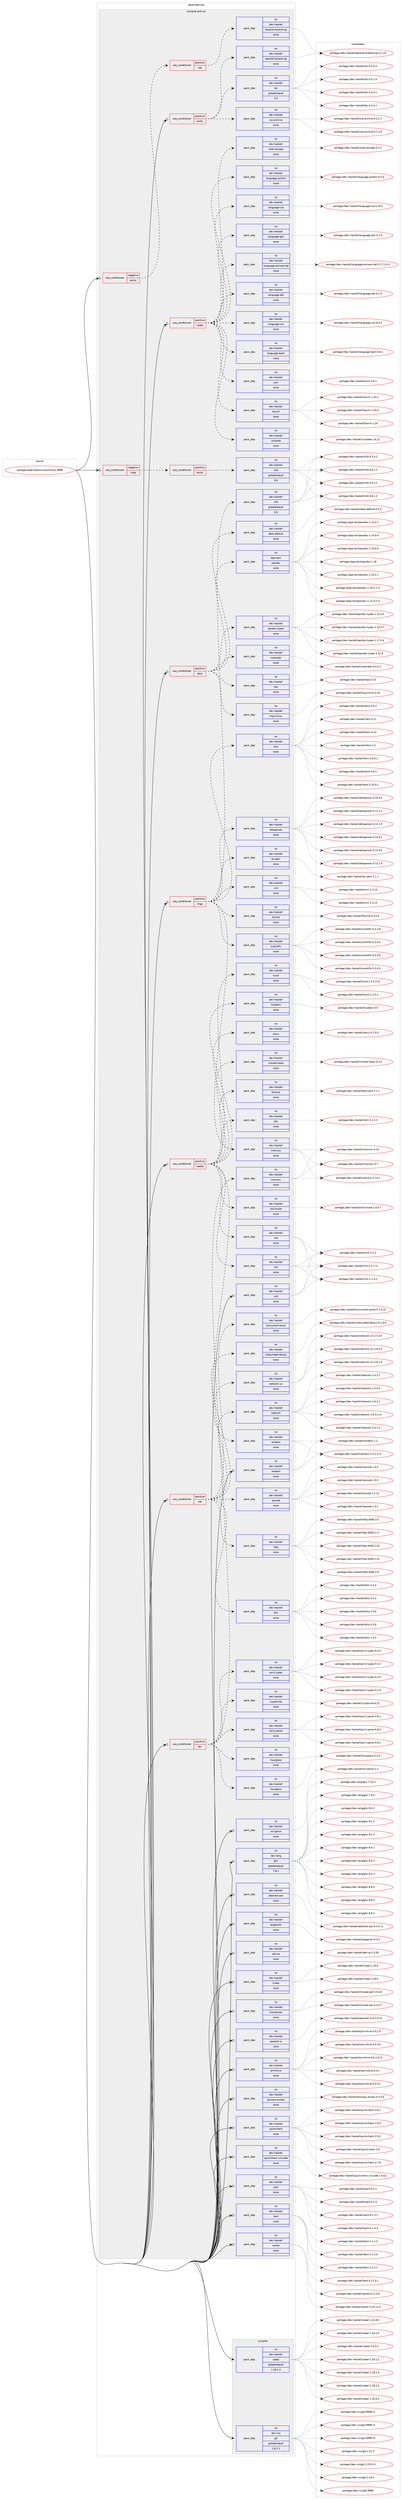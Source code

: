 digraph prolog {

# *************
# Graph options
# *************

newrank=true;
concentrate=true;
compound=true;
graph [rankdir=LR,fontname=Helvetica,fontsize=10,ranksep=1.5];#, ranksep=2.5, nodesep=0.2];
edge  [arrowhead=vee];
node  [fontname=Helvetica,fontsize=10];

# **********
# The ebuild
# **********

subgraph cluster_leftcol {
color=gray;
rank=same;
label=<<i>ebuild</i>>;
id [label="portage://app-forensics/quickfuzz-9999", color=red, width=4, href="../app-forensics/quickfuzz-9999.svg"];
}

# ****************
# The dependencies
# ****************

subgraph cluster_midcol {
color=gray;
label=<<i>dependencies</i>>;
subgraph cluster_compile {
fillcolor="#eeeeee";
style=filled;
label=<<i>compile</i>>;
subgraph pack21383 {
dependency29421 [label=<<TABLE BORDER="0" CELLBORDER="1" CELLSPACING="0" CELLPADDING="4" WIDTH="220"><TR><TD ROWSPAN="6" CELLPADDING="30">pack_dep</TD></TR><TR><TD WIDTH="110">no</TD></TR><TR><TD>dev-haskell</TD></TR><TR><TD>cabal</TD></TR><TR><TD>greaterequal</TD></TR><TR><TD>1.18.1.3</TD></TR></TABLE>>, shape=none, color=blue];
}
id:e -> dependency29421:w [weight=20,style="solid",arrowhead="vee"];
subgraph pack21384 {
dependency29422 [label=<<TABLE BORDER="0" CELLBORDER="1" CELLSPACING="0" CELLPADDING="4" WIDTH="220"><TR><TD ROWSPAN="6" CELLPADDING="30">pack_dep</TD></TR><TR><TD WIDTH="110">no</TD></TR><TR><TD>dev-vcs</TD></TR><TR><TD>git</TD></TR><TR><TD>greaterequal</TD></TR><TR><TD>1.8.2.1</TD></TR></TABLE>>, shape=none, color=blue];
}
id:e -> dependency29422:w [weight=20,style="solid",arrowhead="vee"];
}
subgraph cluster_compileandrun {
fillcolor="#eeeeee";
style=filled;
label=<<i>compile and run</i>>;
subgraph cond7598 {
dependency29423 [label=<<TABLE BORDER="0" CELLBORDER="1" CELLSPACING="0" CELLPADDING="4"><TR><TD ROWSPAN="3" CELLPADDING="10">use_conditional</TD></TR><TR><TD>negative</TD></TR><TR><TD>archs</TD></TR></TABLE>>, shape=none, color=red];
subgraph cond7599 {
dependency29424 [label=<<TABLE BORDER="0" CELLBORDER="1" CELLSPACING="0" CELLPADDING="4"><TR><TD ROWSPAN="3" CELLPADDING="10">use_conditional</TD></TR><TR><TD>positive</TD></TR><TR><TD>net</TD></TR></TABLE>>, shape=none, color=red];
subgraph pack21385 {
dependency29425 [label=<<TABLE BORDER="0" CELLBORDER="1" CELLSPACING="0" CELLPADDING="4" WIDTH="220"><TR><TD ROWSPAN="6" CELLPADDING="30">pack_dep</TD></TR><TR><TD WIDTH="110">no</TD></TR><TR><TD>dev-haskell</TD></TR><TR><TD>base16-bytestring</TD></TR><TR><TD>none</TD></TR><TR><TD></TD></TR></TABLE>>, shape=none, color=blue];
}
dependency29424:e -> dependency29425:w [weight=20,style="dashed",arrowhead="vee"];
}
dependency29423:e -> dependency29424:w [weight=20,style="dashed",arrowhead="vee"];
}
id:e -> dependency29423:w [weight=20,style="solid",arrowhead="odotvee"];
subgraph cond7600 {
dependency29426 [label=<<TABLE BORDER="0" CELLBORDER="1" CELLSPACING="0" CELLPADDING="4"><TR><TD ROWSPAN="3" CELLPADDING="10">use_conditional</TD></TR><TR><TD>negative</TD></TR><TR><TD>imgs</TD></TR></TABLE>>, shape=none, color=red];
subgraph cond7601 {
dependency29427 [label=<<TABLE BORDER="0" CELLBORDER="1" CELLSPACING="0" CELLPADDING="4"><TR><TD ROWSPAN="3" CELLPADDING="10">use_conditional</TD></TR><TR><TD>positive</TD></TR><TR><TD>archs</TD></TR></TABLE>>, shape=none, color=red];
subgraph pack21386 {
dependency29428 [label=<<TABLE BORDER="0" CELLBORDER="1" CELLSPACING="0" CELLPADDING="4" WIDTH="220"><TR><TD ROWSPAN="6" CELLPADDING="30">pack_dep</TD></TR><TR><TD WIDTH="110">no</TD></TR><TR><TD>dev-haskell</TD></TR><TR><TD>zlib</TD></TR><TR><TD>greaterequal</TD></TR><TR><TD>0.6</TD></TR></TABLE>>, shape=none, color=blue];
}
dependency29427:e -> dependency29428:w [weight=20,style="dashed",arrowhead="vee"];
}
dependency29426:e -> dependency29427:w [weight=20,style="dashed",arrowhead="vee"];
}
id:e -> dependency29426:w [weight=20,style="solid",arrowhead="odotvee"];
subgraph cond7602 {
dependency29429 [label=<<TABLE BORDER="0" CELLBORDER="1" CELLSPACING="0" CELLPADDING="4"><TR><TD ROWSPAN="3" CELLPADDING="10">use_conditional</TD></TR><TR><TD>positive</TD></TR><TR><TD>archs</TD></TR></TABLE>>, shape=none, color=red];
subgraph pack21387 {
dependency29430 [label=<<TABLE BORDER="0" CELLBORDER="1" CELLSPACING="0" CELLPADDING="4" WIDTH="220"><TR><TD ROWSPAN="6" CELLPADDING="30">pack_dep</TD></TR><TR><TD WIDTH="110">no</TD></TR><TR><TD>dev-haskell</TD></TR><TR><TD>base16-bytestring</TD></TR><TR><TD>none</TD></TR><TR><TD></TD></TR></TABLE>>, shape=none, color=blue];
}
dependency29429:e -> dependency29430:w [weight=20,style="dashed",arrowhead="vee"];
subgraph pack21388 {
dependency29431 [label=<<TABLE BORDER="0" CELLBORDER="1" CELLSPACING="0" CELLPADDING="4" WIDTH="220"><TR><TD ROWSPAN="6" CELLPADDING="30">pack_dep</TD></TR><TR><TD WIDTH="110">no</TD></TR><TR><TD>dev-haskell</TD></TR><TR><TD>tar</TD></TR><TR><TD>greaterequal</TD></TR><TR><TD>0.5</TD></TR></TABLE>>, shape=none, color=blue];
}
dependency29429:e -> dependency29431:w [weight=20,style="dashed",arrowhead="vee"];
subgraph pack21389 {
dependency29432 [label=<<TABLE BORDER="0" CELLBORDER="1" CELLSPACING="0" CELLPADDING="4" WIDTH="220"><TR><TD ROWSPAN="6" CELLPADDING="30">pack_dep</TD></TR><TR><TD WIDTH="110">no</TD></TR><TR><TD>dev-haskell</TD></TR><TR><TD>zip-archive</TD></TR><TR><TD>none</TD></TR><TR><TD></TD></TR></TABLE>>, shape=none, color=blue];
}
dependency29429:e -> dependency29432:w [weight=20,style="dashed",arrowhead="vee"];
}
id:e -> dependency29429:w [weight=20,style="solid",arrowhead="odotvee"];
subgraph cond7603 {
dependency29433 [label=<<TABLE BORDER="0" CELLBORDER="1" CELLSPACING="0" CELLPADDING="4"><TR><TD ROWSPAN="3" CELLPADDING="10">use_conditional</TD></TR><TR><TD>positive</TD></TR><TR><TD>codes</TD></TR></TABLE>>, shape=none, color=red];
subgraph pack21390 {
dependency29434 [label=<<TABLE BORDER="0" CELLBORDER="1" CELLSPACING="0" CELLPADDING="4" WIDTH="220"><TR><TD ROWSPAN="6" CELLPADDING="30">pack_dep</TD></TR><TR><TD WIDTH="110">no</TD></TR><TR><TD>dev-haskell</TD></TR><TR><TD>haxml</TD></TR><TR><TD>none</TD></TR><TR><TD></TD></TR></TABLE>>, shape=none, color=blue];
}
dependency29433:e -> dependency29434:w [weight=20,style="dashed",arrowhead="vee"];
subgraph pack21391 {
dependency29435 [label=<<TABLE BORDER="0" CELLBORDER="1" CELLSPACING="0" CELLPADDING="4" WIDTH="220"><TR><TD ROWSPAN="6" CELLPADDING="30">pack_dep</TD></TR><TR><TD WIDTH="110">no</TD></TR><TR><TD>dev-haskell</TD></TR><TR><TD>json</TD></TR><TR><TD>none</TD></TR><TR><TD></TD></TR></TABLE>>, shape=none, color=blue];
}
dependency29433:e -> dependency29435:w [weight=20,style="dashed",arrowhead="vee"];
subgraph pack21392 {
dependency29436 [label=<<TABLE BORDER="0" CELLBORDER="1" CELLSPACING="0" CELLPADDING="4" WIDTH="220"><TR><TD ROWSPAN="6" CELLPADDING="30">pack_dep</TD></TR><TR><TD WIDTH="110">no</TD></TR><TR><TD>dev-haskell</TD></TR><TR><TD>language-bash</TD></TR><TR><TD>none</TD></TR><TR><TD></TD></TR></TABLE>>, shape=none, color=blue];
}
dependency29433:e -> dependency29436:w [weight=20,style="dashed",arrowhead="vee"];
subgraph pack21393 {
dependency29437 [label=<<TABLE BORDER="0" CELLBORDER="1" CELLSPACING="0" CELLPADDING="4" WIDTH="220"><TR><TD ROWSPAN="6" CELLPADDING="30">pack_dep</TD></TR><TR><TD WIDTH="110">no</TD></TR><TR><TD>dev-haskell</TD></TR><TR><TD>language-css</TD></TR><TR><TD>none</TD></TR><TR><TD></TD></TR></TABLE>>, shape=none, color=blue];
}
dependency29433:e -> dependency29437:w [weight=20,style="dashed",arrowhead="vee"];
subgraph pack21394 {
dependency29438 [label=<<TABLE BORDER="0" CELLBORDER="1" CELLSPACING="0" CELLPADDING="4" WIDTH="220"><TR><TD ROWSPAN="6" CELLPADDING="30">pack_dep</TD></TR><TR><TD WIDTH="110">no</TD></TR><TR><TD>dev-haskell</TD></TR><TR><TD>language-dot</TD></TR><TR><TD>none</TD></TR><TR><TD></TD></TR></TABLE>>, shape=none, color=blue];
}
dependency29433:e -> dependency29438:w [weight=20,style="dashed",arrowhead="vee"];
subgraph pack21395 {
dependency29439 [label=<<TABLE BORDER="0" CELLBORDER="1" CELLSPACING="0" CELLPADDING="4" WIDTH="220"><TR><TD ROWSPAN="6" CELLPADDING="30">pack_dep</TD></TR><TR><TD WIDTH="110">no</TD></TR><TR><TD>dev-haskell</TD></TR><TR><TD>language-ecmascript</TD></TR><TR><TD>none</TD></TR><TR><TD></TD></TR></TABLE>>, shape=none, color=blue];
}
dependency29433:e -> dependency29439:w [weight=20,style="dashed",arrowhead="vee"];
subgraph pack21396 {
dependency29440 [label=<<TABLE BORDER="0" CELLBORDER="1" CELLSPACING="0" CELLPADDING="4" WIDTH="220"><TR><TD ROWSPAN="6" CELLPADDING="30">pack_dep</TD></TR><TR><TD WIDTH="110">no</TD></TR><TR><TD>dev-haskell</TD></TR><TR><TD>language-glsl</TD></TR><TR><TD>none</TD></TR><TR><TD></TD></TR></TABLE>>, shape=none, color=blue];
}
dependency29433:e -> dependency29440:w [weight=20,style="dashed",arrowhead="vee"];
subgraph pack21397 {
dependency29441 [label=<<TABLE BORDER="0" CELLBORDER="1" CELLSPACING="0" CELLPADDING="4" WIDTH="220"><TR><TD ROWSPAN="6" CELLPADDING="30">pack_dep</TD></TR><TR><TD WIDTH="110">no</TD></TR><TR><TD>dev-haskell</TD></TR><TR><TD>language-lua</TD></TR><TR><TD>none</TD></TR><TR><TD></TD></TR></TABLE>>, shape=none, color=blue];
}
dependency29433:e -> dependency29441:w [weight=20,style="dashed",arrowhead="vee"];
subgraph pack21398 {
dependency29442 [label=<<TABLE BORDER="0" CELLBORDER="1" CELLSPACING="0" CELLPADDING="4" WIDTH="220"><TR><TD ROWSPAN="6" CELLPADDING="30">pack_dep</TD></TR><TR><TD WIDTH="110">no</TD></TR><TR><TD>dev-haskell</TD></TR><TR><TD>language-python</TD></TR><TR><TD>none</TD></TR><TR><TD></TD></TR></TABLE>>, shape=none, color=blue];
}
dependency29433:e -> dependency29442:w [weight=20,style="dashed",arrowhead="vee"];
subgraph pack21399 {
dependency29443 [label=<<TABLE BORDER="0" CELLBORDER="1" CELLSPACING="0" CELLPADDING="4" WIDTH="220"><TR><TD ROWSPAN="6" CELLPADDING="30">pack_dep</TD></TR><TR><TD WIDTH="110">no</TD></TR><TR><TD>dev-haskell</TD></TR><TR><TD>shell-escape</TD></TR><TR><TD>none</TD></TR><TR><TD></TD></TR></TABLE>>, shape=none, color=blue];
}
dependency29433:e -> dependency29443:w [weight=20,style="dashed",arrowhead="vee"];
subgraph pack21400 {
dependency29444 [label=<<TABLE BORDER="0" CELLBORDER="1" CELLSPACING="0" CELLPADDING="4" WIDTH="220"><TR><TD ROWSPAN="6" CELLPADDING="30">pack_dep</TD></TR><TR><TD WIDTH="110">no</TD></TR><TR><TD>dev-haskell</TD></TR><TR><TD>uniplate</TD></TR><TR><TD>none</TD></TR><TR><TD></TD></TR></TABLE>>, shape=none, color=blue];
}
dependency29433:e -> dependency29444:w [weight=20,style="dashed",arrowhead="vee"];
}
id:e -> dependency29433:w [weight=20,style="solid",arrowhead="odotvee"];
subgraph cond7604 {
dependency29445 [label=<<TABLE BORDER="0" CELLBORDER="1" CELLSPACING="0" CELLPADDING="4"><TR><TD ROWSPAN="3" CELLPADDING="10">use_conditional</TD></TR><TR><TD>positive</TD></TR><TR><TD>docs</TD></TR></TABLE>>, shape=none, color=red];
subgraph pack21401 {
dependency29446 [label=<<TABLE BORDER="0" CELLBORDER="1" CELLSPACING="0" CELLPADDING="4" WIDTH="220"><TR><TD ROWSPAN="6" CELLPADDING="30">pack_dep</TD></TR><TR><TD WIDTH="110">no</TD></TR><TR><TD>app-text</TD></TR><TR><TD>pandoc</TD></TR><TR><TD>none</TD></TR><TR><TD></TD></TR></TABLE>>, shape=none, color=blue];
}
dependency29445:e -> dependency29446:w [weight=20,style="dashed",arrowhead="vee"];
subgraph pack21402 {
dependency29447 [label=<<TABLE BORDER="0" CELLBORDER="1" CELLSPACING="0" CELLPADDING="4" WIDTH="220"><TR><TD ROWSPAN="6" CELLPADDING="30">pack_dep</TD></TR><TR><TD WIDTH="110">no</TD></TR><TR><TD>dev-haskell</TD></TR><TR><TD>data-default</TD></TR><TR><TD>none</TD></TR><TR><TD></TD></TR></TABLE>>, shape=none, color=blue];
}
dependency29445:e -> dependency29447:w [weight=20,style="dashed",arrowhead="vee"];
subgraph pack21403 {
dependency29448 [label=<<TABLE BORDER="0" CELLBORDER="1" CELLSPACING="0" CELLPADDING="4" WIDTH="220"><TR><TD ROWSPAN="6" CELLPADDING="30">pack_dep</TD></TR><TR><TD WIDTH="110">no</TD></TR><TR><TD>dev-haskell</TD></TR><TR><TD>hcg-minus</TD></TR><TR><TD>none</TD></TR><TR><TD></TD></TR></TABLE>>, shape=none, color=blue];
}
dependency29445:e -> dependency29448:w [weight=20,style="dashed",arrowhead="vee"];
subgraph pack21404 {
dependency29449 [label=<<TABLE BORDER="0" CELLBORDER="1" CELLSPACING="0" CELLPADDING="4" WIDTH="220"><TR><TD ROWSPAN="6" CELLPADDING="30">pack_dep</TD></TR><TR><TD WIDTH="110">no</TD></TR><TR><TD>dev-haskell</TD></TR><TR><TD>hps</TD></TR><TR><TD>none</TD></TR><TR><TD></TD></TR></TABLE>>, shape=none, color=blue];
}
dependency29445:e -> dependency29449:w [weight=20,style="dashed",arrowhead="vee"];
subgraph pack21405 {
dependency29450 [label=<<TABLE BORDER="0" CELLBORDER="1" CELLSPACING="0" CELLPADDING="4" WIDTH="220"><TR><TD ROWSPAN="6" CELLPADDING="30">pack_dep</TD></TR><TR><TD WIDTH="110">no</TD></TR><TR><TD>dev-haskell</TD></TR><TR><TD>icalendar</TD></TR><TR><TD>none</TD></TR><TR><TD></TD></TR></TABLE>>, shape=none, color=blue];
}
dependency29445:e -> dependency29450:w [weight=20,style="dashed",arrowhead="vee"];
subgraph pack21406 {
dependency29451 [label=<<TABLE BORDER="0" CELLBORDER="1" CELLSPACING="0" CELLPADDING="4" WIDTH="220"><TR><TD ROWSPAN="6" CELLPADDING="30">pack_dep</TD></TR><TR><TD WIDTH="110">no</TD></TR><TR><TD>dev-haskell</TD></TR><TR><TD>pandoc-types</TD></TR><TR><TD>none</TD></TR><TR><TD></TD></TR></TABLE>>, shape=none, color=blue];
}
dependency29445:e -> dependency29451:w [weight=20,style="dashed",arrowhead="vee"];
}
id:e -> dependency29445:w [weight=20,style="solid",arrowhead="odotvee"];
subgraph cond7605 {
dependency29452 [label=<<TABLE BORDER="0" CELLBORDER="1" CELLSPACING="0" CELLPADDING="4"><TR><TD ROWSPAN="3" CELLPADDING="10">use_conditional</TD></TR><TR><TD>positive</TD></TR><TR><TD>imgs</TD></TR></TABLE>>, shape=none, color=red];
subgraph pack21407 {
dependency29453 [label=<<TABLE BORDER="0" CELLBORDER="1" CELLSPACING="0" CELLPADDING="4" WIDTH="220"><TR><TD ROWSPAN="6" CELLPADDING="30">pack_dep</TD></TR><TR><TD WIDTH="110">no</TD></TR><TR><TD>dev-haskell</TD></TR><TR><TD>ac-ppm</TD></TR><TR><TD>none</TD></TR><TR><TD></TD></TR></TABLE>>, shape=none, color=blue];
}
dependency29452:e -> dependency29453:w [weight=20,style="dashed",arrowhead="vee"];
subgraph pack21408 {
dependency29454 [label=<<TABLE BORDER="0" CELLBORDER="1" CELLSPACING="0" CELLPADDING="4" WIDTH="220"><TR><TD ROWSPAN="6" CELLPADDING="30">pack_dep</TD></TR><TR><TD WIDTH="110">no</TD></TR><TR><TD>dev-haskell</TD></TR><TR><TD>memory</TD></TR><TR><TD>none</TD></TR><TR><TD></TD></TR></TABLE>>, shape=none, color=blue];
}
dependency29452:e -> dependency29454:w [weight=20,style="dashed",arrowhead="vee"];
subgraph pack21409 {
dependency29455 [label=<<TABLE BORDER="0" CELLBORDER="1" CELLSPACING="0" CELLPADDING="4" WIDTH="220"><TR><TD ROWSPAN="6" CELLPADDING="30">pack_dep</TD></TR><TR><TD WIDTH="110">no</TD></TR><TR><TD>dev-haskell</TD></TR><TR><TD>attoparsec</TD></TR><TR><TD>none</TD></TR><TR><TD></TD></TR></TABLE>>, shape=none, color=blue];
}
dependency29452:e -> dependency29455:w [weight=20,style="dashed",arrowhead="vee"];
subgraph pack21410 {
dependency29456 [label=<<TABLE BORDER="0" CELLBORDER="1" CELLSPACING="0" CELLPADDING="4" WIDTH="220"><TR><TD ROWSPAN="6" CELLPADDING="30">pack_dep</TD></TR><TR><TD WIDTH="110">no</TD></TR><TR><TD>dev-haskell</TD></TR><TR><TD>lens</TD></TR><TR><TD>none</TD></TR><TR><TD></TD></TR></TABLE>>, shape=none, color=blue];
}
dependency29452:e -> dependency29456:w [weight=20,style="dashed",arrowhead="vee"];
subgraph pack21411 {
dependency29457 [label=<<TABLE BORDER="0" CELLBORDER="1" CELLSPACING="0" CELLPADDING="4" WIDTH="220"><TR><TD ROWSPAN="6" CELLPADDING="30">pack_dep</TD></TR><TR><TD WIDTH="110">no</TD></TR><TR><TD>dev-haskell</TD></TR><TR><TD>scientific</TD></TR><TR><TD>none</TD></TR><TR><TD></TD></TR></TABLE>>, shape=none, color=blue];
}
dependency29452:e -> dependency29457:w [weight=20,style="dashed",arrowhead="vee"];
subgraph pack21412 {
dependency29458 [label=<<TABLE BORDER="0" CELLBORDER="1" CELLSPACING="0" CELLPADDING="4" WIDTH="220"><TR><TD ROWSPAN="6" CELLPADDING="30">pack_dep</TD></TR><TR><TD WIDTH="110">no</TD></TR><TR><TD>dev-haskell</TD></TR><TR><TD>thyme</TD></TR><TR><TD>none</TD></TR><TR><TD></TD></TR></TABLE>>, shape=none, color=blue];
}
dependency29452:e -> dependency29458:w [weight=20,style="dashed",arrowhead="vee"];
subgraph pack21413 {
dependency29459 [label=<<TABLE BORDER="0" CELLBORDER="1" CELLSPACING="0" CELLPADDING="4" WIDTH="220"><TR><TD ROWSPAN="6" CELLPADDING="30">pack_dep</TD></TR><TR><TD WIDTH="110">no</TD></TR><TR><TD>dev-haskell</TD></TR><TR><TD>xml</TD></TR><TR><TD>none</TD></TR><TR><TD></TD></TR></TABLE>>, shape=none, color=blue];
}
dependency29452:e -> dependency29459:w [weight=20,style="dashed",arrowhead="vee"];
subgraph pack21414 {
dependency29460 [label=<<TABLE BORDER="0" CELLBORDER="1" CELLSPACING="0" CELLPADDING="4" WIDTH="220"><TR><TD ROWSPAN="6" CELLPADDING="30">pack_dep</TD></TR><TR><TD WIDTH="110">no</TD></TR><TR><TD>dev-haskell</TD></TR><TR><TD>zlib</TD></TR><TR><TD>greaterequal</TD></TR><TR><TD>0.6</TD></TR></TABLE>>, shape=none, color=blue];
}
dependency29452:e -> dependency29460:w [weight=20,style="dashed",arrowhead="vee"];
}
id:e -> dependency29452:w [weight=20,style="solid",arrowhead="odotvee"];
subgraph cond7606 {
dependency29461 [label=<<TABLE BORDER="0" CELLBORDER="1" CELLSPACING="0" CELLPADDING="4"><TR><TD ROWSPAN="3" CELLPADDING="10">use_conditional</TD></TR><TR><TD>positive</TD></TR><TR><TD>media</TD></TR></TABLE>>, shape=none, color=red];
subgraph pack21415 {
dependency29462 [label=<<TABLE BORDER="0" CELLBORDER="1" CELLSPACING="0" CELLPADDING="4" WIDTH="220"><TR><TD ROWSPAN="6" CELLPADDING="30">pack_dep</TD></TR><TR><TD WIDTH="110">no</TD></TR><TR><TD>dev-haskell</TD></TR><TR><TD>hcodecs</TD></TR><TR><TD>none</TD></TR><TR><TD></TD></TR></TABLE>>, shape=none, color=blue];
}
dependency29461:e -> dependency29462:w [weight=20,style="dashed",arrowhead="vee"];
subgraph pack21416 {
dependency29463 [label=<<TABLE BORDER="0" CELLBORDER="1" CELLSPACING="0" CELLPADDING="4" WIDTH="220"><TR><TD ROWSPAN="6" CELLPADDING="30">pack_dep</TD></TR><TR><TD WIDTH="110">no</TD></TR><TR><TD>dev-haskell</TD></TR><TR><TD>hunit</TD></TR><TR><TD>none</TD></TR><TR><TD></TD></TR></TABLE>>, shape=none, color=blue];
}
dependency29461:e -> dependency29463:w [weight=20,style="dashed",arrowhead="vee"];
subgraph pack21417 {
dependency29464 [label=<<TABLE BORDER="0" CELLBORDER="1" CELLSPACING="0" CELLPADDING="4" WIDTH="220"><TR><TD ROWSPAN="6" CELLPADDING="30">pack_dep</TD></TR><TR><TD WIDTH="110">no</TD></TR><TR><TD>dev-haskell</TD></TR><TR><TD>mtl</TD></TR><TR><TD>none</TD></TR><TR><TD></TD></TR></TABLE>>, shape=none, color=blue];
}
dependency29461:e -> dependency29464:w [weight=20,style="dashed",arrowhead="vee"];
subgraph pack21418 {
dependency29465 [label=<<TABLE BORDER="0" CELLBORDER="1" CELLSPACING="0" CELLPADDING="4" WIDTH="220"><TR><TD ROWSPAN="6" CELLPADDING="30">pack_dep</TD></TR><TR><TD WIDTH="110">no</TD></TR><TR><TD>dev-haskell</TD></TR><TR><TD>old-locale</TD></TR><TR><TD>none</TD></TR><TR><TD></TD></TR></TABLE>>, shape=none, color=blue];
}
dependency29461:e -> dependency29465:w [weight=20,style="dashed",arrowhead="vee"];
subgraph pack21419 {
dependency29466 [label=<<TABLE BORDER="0" CELLBORDER="1" CELLSPACING="0" CELLPADDING="4" WIDTH="220"><TR><TD ROWSPAN="6" CELLPADDING="30">pack_dep</TD></TR><TR><TD WIDTH="110">no</TD></TR><TR><TD>dev-haskell</TD></TR><TR><TD>random</TD></TR><TR><TD>none</TD></TR><TR><TD></TD></TR></TABLE>>, shape=none, color=blue];
}
dependency29461:e -> dependency29466:w [weight=20,style="dashed",arrowhead="vee"];
subgraph pack21420 {
dependency29467 [label=<<TABLE BORDER="0" CELLBORDER="1" CELLSPACING="0" CELLPADDING="4" WIDTH="220"><TR><TD ROWSPAN="6" CELLPADDING="30">pack_dep</TD></TR><TR><TD WIDTH="110">no</TD></TR><TR><TD>dev-haskell</TD></TR><TR><TD>idiii</TD></TR><TR><TD>none</TD></TR><TR><TD></TD></TR></TABLE>>, shape=none, color=blue];
}
dependency29461:e -> dependency29467:w [weight=20,style="dashed",arrowhead="vee"];
subgraph pack21421 {
dependency29468 [label=<<TABLE BORDER="0" CELLBORDER="1" CELLSPACING="0" CELLPADDING="4" WIDTH="220"><TR><TD ROWSPAN="6" CELLPADDING="30">pack_dep</TD></TR><TR><TD WIDTH="110">no</TD></TR><TR><TD>dev-haskell</TD></TR><TR><TD>bitwise</TD></TR><TR><TD>none</TD></TR><TR><TD></TD></TR></TABLE>>, shape=none, color=blue];
}
dependency29461:e -> dependency29468:w [weight=20,style="dashed",arrowhead="vee"];
subgraph pack21422 {
dependency29469 [label=<<TABLE BORDER="0" CELLBORDER="1" CELLSPACING="0" CELLPADDING="4" WIDTH="220"><TR><TD ROWSPAN="6" CELLPADDING="30">pack_dep</TD></TR><TR><TD WIDTH="110">no</TD></TR><TR><TD>dev-haskell</TD></TR><TR><TD>monad-loops</TD></TR><TR><TD>none</TD></TR><TR><TD></TD></TR></TABLE>>, shape=none, color=blue];
}
dependency29461:e -> dependency29469:w [weight=20,style="dashed",arrowhead="vee"];
subgraph pack21423 {
dependency29470 [label=<<TABLE BORDER="0" CELLBORDER="1" CELLSPACING="0" CELLPADDING="4" WIDTH="220"><TR><TD ROWSPAN="6" CELLPADDING="30">pack_dep</TD></TR><TR><TD WIDTH="110">no</TD></TR><TR><TD>dev-haskell</TD></TR><TR><TD>mtl</TD></TR><TR><TD>none</TD></TR><TR><TD></TD></TR></TABLE>>, shape=none, color=blue];
}
dependency29461:e -> dependency29470:w [weight=20,style="dashed",arrowhead="vee"];
subgraph pack21424 {
dependency29471 [label=<<TABLE BORDER="0" CELLBORDER="1" CELLSPACING="0" CELLPADDING="4" WIDTH="220"><TR><TD ROWSPAN="6" CELLPADDING="30">pack_dep</TD></TR><TR><TD WIDTH="110">no</TD></TR><TR><TD>dev-haskell</TD></TR><TR><TD>wavy</TD></TR><TR><TD>none</TD></TR><TR><TD></TD></TR></TABLE>>, shape=none, color=blue];
}
dependency29461:e -> dependency29471:w [weight=20,style="dashed",arrowhead="vee"];
}
id:e -> dependency29461:w [weight=20,style="solid",arrowhead="odotvee"];
subgraph cond7607 {
dependency29472 [label=<<TABLE BORDER="0" CELLBORDER="1" CELLSPACING="0" CELLPADDING="4"><TR><TD ROWSPAN="3" CELLPADDING="10">use_conditional</TD></TR><TR><TD>positive</TD></TR><TR><TD>net</TD></TR></TABLE>>, shape=none, color=red];
subgraph pack21425 {
dependency29473 [label=<<TABLE BORDER="0" CELLBORDER="1" CELLSPACING="0" CELLPADDING="4" WIDTH="220"><TR><TD ROWSPAN="6" CELLPADDING="30">pack_dep</TD></TR><TR><TD WIDTH="110">no</TD></TR><TR><TD>dev-haskell</TD></TR><TR><TD>concurrent-extra</TD></TR><TR><TD>none</TD></TR><TR><TD></TD></TR></TABLE>>, shape=none, color=blue];
}
dependency29472:e -> dependency29473:w [weight=20,style="dashed",arrowhead="vee"];
subgraph pack21426 {
dependency29474 [label=<<TABLE BORDER="0" CELLBORDER="1" CELLSPACING="0" CELLPADDING="4" WIDTH="220"><TR><TD ROWSPAN="6" CELLPADDING="30">pack_dep</TD></TR><TR><TD WIDTH="110">no</TD></TR><TR><TD>dev-haskell</TD></TR><TR><TD>dns</TD></TR><TR><TD>none</TD></TR><TR><TD></TD></TR></TABLE>>, shape=none, color=blue];
}
dependency29472:e -> dependency29474:w [weight=20,style="dashed",arrowhead="vee"];
subgraph pack21427 {
dependency29475 [label=<<TABLE BORDER="0" CELLBORDER="1" CELLSPACING="0" CELLPADDING="4" WIDTH="220"><TR><TD ROWSPAN="6" CELLPADDING="30">pack_dep</TD></TR><TR><TD WIDTH="110">no</TD></TR><TR><TD>dev-haskell</TD></TR><TR><TD>http</TD></TR><TR><TD>none</TD></TR><TR><TD></TD></TR></TABLE>>, shape=none, color=blue];
}
dependency29472:e -> dependency29475:w [weight=20,style="dashed",arrowhead="vee"];
subgraph pack21428 {
dependency29476 [label=<<TABLE BORDER="0" CELLBORDER="1" CELLSPACING="0" CELLPADDING="4" WIDTH="220"><TR><TD ROWSPAN="6" CELLPADDING="30">pack_dep</TD></TR><TR><TD WIDTH="110">no</TD></TR><TR><TD>dev-haskell</TD></TR><TR><TD>iproute</TD></TR><TR><TD>none</TD></TR><TR><TD></TD></TR></TABLE>>, shape=none, color=blue];
}
dependency29472:e -> dependency29476:w [weight=20,style="dashed",arrowhead="vee"];
subgraph pack21429 {
dependency29477 [label=<<TABLE BORDER="0" CELLBORDER="1" CELLSPACING="0" CELLPADDING="4" WIDTH="220"><TR><TD ROWSPAN="6" CELLPADDING="30">pack_dep</TD></TR><TR><TD WIDTH="110">no</TD></TR><TR><TD>dev-haskell</TD></TR><TR><TD>network</TD></TR><TR><TD>none</TD></TR><TR><TD></TD></TR></TABLE>>, shape=none, color=blue];
}
dependency29472:e -> dependency29477:w [weight=20,style="dashed",arrowhead="vee"];
subgraph pack21430 {
dependency29478 [label=<<TABLE BORDER="0" CELLBORDER="1" CELLSPACING="0" CELLPADDING="4" WIDTH="220"><TR><TD ROWSPAN="6" CELLPADDING="30">pack_dep</TD></TR><TR><TD WIDTH="110">no</TD></TR><TR><TD>dev-haskell</TD></TR><TR><TD>network-uri</TD></TR><TR><TD>none</TD></TR><TR><TD></TD></TR></TABLE>>, shape=none, color=blue];
}
dependency29472:e -> dependency29478:w [weight=20,style="dashed",arrowhead="vee"];
subgraph pack21431 {
dependency29479 [label=<<TABLE BORDER="0" CELLBORDER="1" CELLSPACING="0" CELLPADDING="4" WIDTH="220"><TR><TD ROWSPAN="6" CELLPADDING="30">pack_dep</TD></TR><TR><TD WIDTH="110">no</TD></TR><TR><TD>dev-haskell</TD></TR><TR><TD>unbounded-delays</TD></TR><TR><TD>none</TD></TR><TR><TD></TD></TR></TABLE>>, shape=none, color=blue];
}
dependency29472:e -> dependency29479:w [weight=20,style="dashed",arrowhead="vee"];
}
id:e -> dependency29472:w [weight=20,style="solid",arrowhead="odotvee"];
subgraph cond7608 {
dependency29480 [label=<<TABLE BORDER="0" CELLBORDER="1" CELLSPACING="0" CELLPADDING="4"><TR><TD ROWSPAN="3" CELLPADDING="10">use_conditional</TD></TR><TR><TD>positive</TD></TR><TR><TD>pki</TD></TR></TABLE>>, shape=none, color=red];
subgraph pack21432 {
dependency29481 [label=<<TABLE BORDER="0" CELLBORDER="1" CELLSPACING="0" CELLPADDING="4" WIDTH="220"><TR><TD ROWSPAN="6" CELLPADDING="30">pack_dep</TD></TR><TR><TD WIDTH="110">no</TD></TR><TR><TD>dev-haskell</TD></TR><TR><TD>hourglass</TD></TR><TR><TD>none</TD></TR><TR><TD></TD></TR></TABLE>>, shape=none, color=blue];
}
dependency29480:e -> dependency29481:w [weight=20,style="dashed",arrowhead="vee"];
subgraph pack21433 {
dependency29482 [label=<<TABLE BORDER="0" CELLBORDER="1" CELLSPACING="0" CELLPADDING="4" WIDTH="220"><TR><TD ROWSPAN="6" CELLPADDING="30">pack_dep</TD></TR><TR><TD WIDTH="110">no</TD></TR><TR><TD>dev-haskell</TD></TR><TR><TD>asn1-types</TD></TR><TR><TD>none</TD></TR><TR><TD></TD></TR></TABLE>>, shape=none, color=blue];
}
dependency29480:e -> dependency29482:w [weight=20,style="dashed",arrowhead="vee"];
subgraph pack21434 {
dependency29483 [label=<<TABLE BORDER="0" CELLBORDER="1" CELLSPACING="0" CELLPADDING="4" WIDTH="220"><TR><TD ROWSPAN="6" CELLPADDING="30">pack_dep</TD></TR><TR><TD WIDTH="110">no</TD></TR><TR><TD>dev-haskell</TD></TR><TR><TD>asn1-parse</TD></TR><TR><TD>none</TD></TR><TR><TD></TD></TR></TABLE>>, shape=none, color=blue];
}
dependency29480:e -> dependency29483:w [weight=20,style="dashed",arrowhead="vee"];
subgraph pack21435 {
dependency29484 [label=<<TABLE BORDER="0" CELLBORDER="1" CELLSPACING="0" CELLPADDING="4" WIDTH="220"><TR><TD ROWSPAN="6" CELLPADDING="30">pack_dep</TD></TR><TR><TD WIDTH="110">no</TD></TR><TR><TD>dev-haskell</TD></TR><TR><TD>cryptonite</TD></TR><TR><TD>none</TD></TR><TR><TD></TD></TR></TABLE>>, shape=none, color=blue];
}
dependency29480:e -> dependency29484:w [weight=20,style="dashed",arrowhead="vee"];
subgraph pack21436 {
dependency29485 [label=<<TABLE BORDER="0" CELLBORDER="1" CELLSPACING="0" CELLPADDING="4" WIDTH="220"><TR><TD ROWSPAN="6" CELLPADDING="30">pack_dep</TD></TR><TR><TD WIDTH="110">no</TD></TR><TR><TD>dev-haskell</TD></TR><TR><TD>hourglass</TD></TR><TR><TD>none</TD></TR><TR><TD></TD></TR></TABLE>>, shape=none, color=blue];
}
dependency29480:e -> dependency29485:w [weight=20,style="dashed",arrowhead="vee"];
subgraph pack21437 {
dependency29486 [label=<<TABLE BORDER="0" CELLBORDER="1" CELLSPACING="0" CELLPADDING="4" WIDTH="220"><TR><TD ROWSPAN="6" CELLPADDING="30">pack_dep</TD></TR><TR><TD WIDTH="110">no</TD></TR><TR><TD>dev-haskell</TD></TR><TR><TD>memory</TD></TR><TR><TD>none</TD></TR><TR><TD></TD></TR></TABLE>>, shape=none, color=blue];
}
dependency29480:e -> dependency29486:w [weight=20,style="dashed",arrowhead="vee"];
}
id:e -> dependency29480:w [weight=20,style="solid",arrowhead="odotvee"];
subgraph pack21438 {
dependency29487 [label=<<TABLE BORDER="0" CELLBORDER="1" CELLSPACING="0" CELLPADDING="4" WIDTH="220"><TR><TD ROWSPAN="6" CELLPADDING="30">pack_dep</TD></TR><TR><TD WIDTH="110">no</TD></TR><TR><TD>dev-haskell</TD></TR><TR><TD>abstract-par</TD></TR><TR><TD>none</TD></TR><TR><TD></TD></TR></TABLE>>, shape=none, color=blue];
}
id:e -> dependency29487:w [weight=20,style="solid",arrowhead="odotvee"];
subgraph pack21439 {
dependency29488 [label=<<TABLE BORDER="0" CELLBORDER="1" CELLSPACING="0" CELLPADDING="4" WIDTH="220"><TR><TD ROWSPAN="6" CELLPADDING="30">pack_dep</TD></TR><TR><TD WIDTH="110">no</TD></TR><TR><TD>dev-haskell</TD></TR><TR><TD>argparser</TD></TR><TR><TD>none</TD></TR><TR><TD></TD></TR></TABLE>>, shape=none, color=blue];
}
id:e -> dependency29488:w [weight=20,style="solid",arrowhead="odotvee"];
subgraph pack21440 {
dependency29489 [label=<<TABLE BORDER="0" CELLBORDER="1" CELLSPACING="0" CELLPADDING="4" WIDTH="220"><TR><TD ROWSPAN="6" CELLPADDING="30">pack_dep</TD></TR><TR><TD WIDTH="110">no</TD></TR><TR><TD>dev-haskell</TD></TR><TR><TD>derive</TD></TR><TR><TD>none</TD></TR><TR><TD></TD></TR></TABLE>>, shape=none, color=blue];
}
id:e -> dependency29489:w [weight=20,style="solid",arrowhead="odotvee"];
subgraph pack21441 {
dependency29490 [label=<<TABLE BORDER="0" CELLBORDER="1" CELLSPACING="0" CELLPADDING="4" WIDTH="220"><TR><TD ROWSPAN="6" CELLPADDING="30">pack_dep</TD></TR><TR><TD WIDTH="110">no</TD></TR><TR><TD>dev-haskell</TD></TR><TR><TD>linear</TD></TR><TR><TD>none</TD></TR><TR><TD></TD></TR></TABLE>>, shape=none, color=blue];
}
id:e -> dependency29490:w [weight=20,style="solid",arrowhead="odotvee"];
subgraph pack21442 {
dependency29491 [label=<<TABLE BORDER="0" CELLBORDER="1" CELLSPACING="0" CELLPADDING="4" WIDTH="220"><TR><TD ROWSPAN="6" CELLPADDING="30">pack_dep</TD></TR><TR><TD WIDTH="110">no</TD></TR><TR><TD>dev-haskell</TD></TR><TR><TD>monad-par</TD></TR><TR><TD>none</TD></TR><TR><TD></TD></TR></TABLE>>, shape=none, color=blue];
}
id:e -> dependency29491:w [weight=20,style="solid",arrowhead="odotvee"];
subgraph pack21443 {
dependency29492 [label=<<TABLE BORDER="0" CELLBORDER="1" CELLSPACING="0" CELLPADDING="4" WIDTH="220"><TR><TD ROWSPAN="6" CELLPADDING="30">pack_dep</TD></TR><TR><TD WIDTH="110">no</TD></TR><TR><TD>dev-haskell</TD></TR><TR><TD>mtl</TD></TR><TR><TD>none</TD></TR><TR><TD></TD></TR></TABLE>>, shape=none, color=blue];
}
id:e -> dependency29492:w [weight=20,style="solid",arrowhead="odotvee"];
subgraph pack21444 {
dependency29493 [label=<<TABLE BORDER="0" CELLBORDER="1" CELLSPACING="0" CELLPADDING="4" WIDTH="220"><TR><TD ROWSPAN="6" CELLPADDING="30">pack_dep</TD></TR><TR><TD WIDTH="110">no</TD></TR><TR><TD>dev-haskell</TD></TR><TR><TD>parallel-io</TD></TR><TR><TD>none</TD></TR><TR><TD></TD></TR></TABLE>>, shape=none, color=blue];
}
id:e -> dependency29493:w [weight=20,style="solid",arrowhead="odotvee"];
subgraph pack21445 {
dependency29494 [label=<<TABLE BORDER="0" CELLBORDER="1" CELLSPACING="0" CELLPADDING="4" WIDTH="220"><TR><TD ROWSPAN="6" CELLPADDING="30">pack_dep</TD></TR><TR><TD WIDTH="110">no</TD></TR><TR><TD>dev-haskell</TD></TR><TR><TD>primitive</TD></TR><TR><TD>none</TD></TR><TR><TD></TD></TR></TABLE>>, shape=none, color=blue];
}
id:e -> dependency29494:w [weight=20,style="solid",arrowhead="odotvee"];
subgraph pack21446 {
dependency29495 [label=<<TABLE BORDER="0" CELLBORDER="1" CELLSPACING="0" CELLPADDING="4" WIDTH="220"><TR><TD ROWSPAN="6" CELLPADDING="30">pack_dep</TD></TR><TR><TD WIDTH="110">no</TD></TR><TR><TD>dev-haskell</TD></TR><TR><TD>process-extras</TD></TR><TR><TD>none</TD></TR><TR><TD></TD></TR></TABLE>>, shape=none, color=blue];
}
id:e -> dependency29495:w [weight=20,style="solid",arrowhead="odotvee"];
subgraph pack21447 {
dependency29496 [label=<<TABLE BORDER="0" CELLBORDER="1" CELLSPACING="0" CELLPADDING="4" WIDTH="220"><TR><TD ROWSPAN="6" CELLPADDING="30">pack_dep</TD></TR><TR><TD WIDTH="110">no</TD></TR><TR><TD>dev-haskell</TD></TR><TR><TD>quickcheck</TD></TR><TR><TD>none</TD></TR><TR><TD></TD></TR></TABLE>>, shape=none, color=blue];
}
id:e -> dependency29496:w [weight=20,style="solid",arrowhead="odotvee"];
subgraph pack21448 {
dependency29497 [label=<<TABLE BORDER="0" CELLBORDER="1" CELLSPACING="0" CELLPADDING="4" WIDTH="220"><TR><TD ROWSPAN="6" CELLPADDING="30">pack_dep</TD></TR><TR><TD WIDTH="110">no</TD></TR><TR><TD>dev-haskell</TD></TR><TR><TD>quickcheck-unicode</TD></TR><TR><TD>none</TD></TR><TR><TD></TD></TR></TABLE>>, shape=none, color=blue];
}
id:e -> dependency29497:w [weight=20,style="solid",arrowhead="odotvee"];
subgraph pack21449 {
dependency29498 [label=<<TABLE BORDER="0" CELLBORDER="1" CELLSPACING="0" CELLPADDING="4" WIDTH="220"><TR><TD ROWSPAN="6" CELLPADDING="30">pack_dep</TD></TR><TR><TD WIDTH="110">no</TD></TR><TR><TD>dev-haskell</TD></TR><TR><TD>random</TD></TR><TR><TD>none</TD></TR><TR><TD></TD></TR></TABLE>>, shape=none, color=blue];
}
id:e -> dependency29498:w [weight=20,style="solid",arrowhead="odotvee"];
subgraph pack21450 {
dependency29499 [label=<<TABLE BORDER="0" CELLBORDER="1" CELLSPACING="0" CELLPADDING="4" WIDTH="220"><TR><TD ROWSPAN="6" CELLPADDING="30">pack_dep</TD></TR><TR><TD WIDTH="110">no</TD></TR><TR><TD>dev-haskell</TD></TR><TR><TD>split</TD></TR><TR><TD>none</TD></TR><TR><TD></TD></TR></TABLE>>, shape=none, color=blue];
}
id:e -> dependency29499:w [weight=20,style="solid",arrowhead="odotvee"];
subgraph pack21451 {
dependency29500 [label=<<TABLE BORDER="0" CELLBORDER="1" CELLSPACING="0" CELLPADDING="4" WIDTH="220"><TR><TD ROWSPAN="6" CELLPADDING="30">pack_dep</TD></TR><TR><TD WIDTH="110">no</TD></TR><TR><TD>dev-haskell</TD></TR><TR><TD>text</TD></TR><TR><TD>none</TD></TR><TR><TD></TD></TR></TABLE>>, shape=none, color=blue];
}
id:e -> dependency29500:w [weight=20,style="solid",arrowhead="odotvee"];
subgraph pack21452 {
dependency29501 [label=<<TABLE BORDER="0" CELLBORDER="1" CELLSPACING="0" CELLPADDING="4" WIDTH="220"><TR><TD ROWSPAN="6" CELLPADDING="30">pack_dep</TD></TR><TR><TD WIDTH="110">no</TD></TR><TR><TD>dev-haskell</TD></TR><TR><TD>vector</TD></TR><TR><TD>none</TD></TR><TR><TD></TD></TR></TABLE>>, shape=none, color=blue];
}
id:e -> dependency29501:w [weight=20,style="solid",arrowhead="odotvee"];
subgraph pack21453 {
dependency29502 [label=<<TABLE BORDER="0" CELLBORDER="1" CELLSPACING="0" CELLPADDING="4" WIDTH="220"><TR><TD ROWSPAN="6" CELLPADDING="30">pack_dep</TD></TR><TR><TD WIDTH="110">no</TD></TR><TR><TD>dev-haskell</TD></TR><TR><TD>wl-pprint</TD></TR><TR><TD>none</TD></TR><TR><TD></TD></TR></TABLE>>, shape=none, color=blue];
}
id:e -> dependency29502:w [weight=20,style="solid",arrowhead="odotvee"];
subgraph pack21454 {
dependency29503 [label=<<TABLE BORDER="0" CELLBORDER="1" CELLSPACING="0" CELLPADDING="4" WIDTH="220"><TR><TD ROWSPAN="6" CELLPADDING="30">pack_dep</TD></TR><TR><TD WIDTH="110">no</TD></TR><TR><TD>dev-lang</TD></TR><TR><TD>ghc</TD></TR><TR><TD>greaterequal</TD></TR><TR><TD>7.8.2</TD></TR></TABLE>>, shape=none, color=blue];
}
id:e -> dependency29503:w [weight=20,style="solid",arrowhead="odotvee"];
}
subgraph cluster_run {
fillcolor="#eeeeee";
style=filled;
label=<<i>run</i>>;
}
}

# **************
# The candidates
# **************

subgraph cluster_choices {
rank=same;
color=gray;
label=<<i>candidates</i>>;

subgraph choice21383 {
color=black;
nodesep=1;
choiceportage10010111845104971151071011081084799979897108454946495646494650 [label="portage://dev-haskell/cabal-1.18.1.2", color=red, width=4,href="../dev-haskell/cabal-1.18.1.2.svg"];
choiceportage10010111845104971151071011081084799979897108454946495646494651 [label="portage://dev-haskell/cabal-1.18.1.3", color=red, width=4,href="../dev-haskell/cabal-1.18.1.3.svg"];
choiceportage10010111845104971151071011081084799979897108454946495646494653 [label="portage://dev-haskell/cabal-1.18.1.5", color=red, width=4,href="../dev-haskell/cabal-1.18.1.5.svg"];
choiceportage10010111845104971151071011081084799979897108454946504846484650 [label="portage://dev-haskell/cabal-1.20.0.2", color=red, width=4,href="../dev-haskell/cabal-1.20.0.2.svg"];
choiceportage10010111845104971151071011081084799979897108454946505046564648 [label="portage://dev-haskell/cabal-1.22.8.0", color=red, width=4,href="../dev-haskell/cabal-1.22.8.0.svg"];
choiceportage10010111845104971151071011081084799979897108454946505246504648 [label="portage://dev-haskell/cabal-1.24.2.0", color=red, width=4,href="../dev-haskell/cabal-1.24.2.0.svg"];
choiceportage100101118451049711510710110810847999798971084550464846484650 [label="portage://dev-haskell/cabal-2.0.0.2", color=red, width=4,href="../dev-haskell/cabal-2.0.0.2.svg"];
dependency29421:e -> choiceportage10010111845104971151071011081084799979897108454946495646494650:w [style=dotted,weight="100"];
dependency29421:e -> choiceportage10010111845104971151071011081084799979897108454946495646494651:w [style=dotted,weight="100"];
dependency29421:e -> choiceportage10010111845104971151071011081084799979897108454946495646494653:w [style=dotted,weight="100"];
dependency29421:e -> choiceportage10010111845104971151071011081084799979897108454946504846484650:w [style=dotted,weight="100"];
dependency29421:e -> choiceportage10010111845104971151071011081084799979897108454946505046564648:w [style=dotted,weight="100"];
dependency29421:e -> choiceportage10010111845104971151071011081084799979897108454946505246504648:w [style=dotted,weight="100"];
dependency29421:e -> choiceportage100101118451049711510710110810847999798971084550464846484650:w [style=dotted,weight="100"];
}
subgraph choice21384 {
color=black;
nodesep=1;
choiceportage10010111845118991154710310511645504650494648 [label="portage://dev-vcs/git-2.21.0", color=red, width=4,href="../dev-vcs/git-2.21.0.svg"];
choiceportage100101118451189911547103105116455046505146484511449 [label="portage://dev-vcs/git-2.23.0-r1", color=red, width=4,href="../dev-vcs/git-2.23.0-r1.svg"];
choiceportage10010111845118991154710310511645504650524648 [label="portage://dev-vcs/git-2.24.0", color=red, width=4,href="../dev-vcs/git-2.24.0.svg"];
choiceportage1001011184511899115471031051164557575757 [label="portage://dev-vcs/git-9999", color=red, width=4,href="../dev-vcs/git-9999.svg"];
choiceportage10010111845118991154710310511645575757574511449 [label="portage://dev-vcs/git-9999-r1", color=red, width=4,href="../dev-vcs/git-9999-r1.svg"];
choiceportage10010111845118991154710310511645575757574511450 [label="portage://dev-vcs/git-9999-r2", color=red, width=4,href="../dev-vcs/git-9999-r2.svg"];
choiceportage10010111845118991154710310511645575757574511451 [label="portage://dev-vcs/git-9999-r3", color=red, width=4,href="../dev-vcs/git-9999-r3.svg"];
dependency29422:e -> choiceportage10010111845118991154710310511645504650494648:w [style=dotted,weight="100"];
dependency29422:e -> choiceportage100101118451189911547103105116455046505146484511449:w [style=dotted,weight="100"];
dependency29422:e -> choiceportage10010111845118991154710310511645504650524648:w [style=dotted,weight="100"];
dependency29422:e -> choiceportage1001011184511899115471031051164557575757:w [style=dotted,weight="100"];
dependency29422:e -> choiceportage10010111845118991154710310511645575757574511449:w [style=dotted,weight="100"];
dependency29422:e -> choiceportage10010111845118991154710310511645575757574511450:w [style=dotted,weight="100"];
dependency29422:e -> choiceportage10010111845118991154710310511645575757574511451:w [style=dotted,weight="100"];
}
subgraph choice21385 {
color=black;
nodesep=1;
choiceportage1001011184510497115107101108108479897115101495445981211161011151161141051101034548464946494654 [label="portage://dev-haskell/base16-bytestring-0.1.1.6", color=red, width=4,href="../dev-haskell/base16-bytestring-0.1.1.6.svg"];
dependency29425:e -> choiceportage1001011184510497115107101108108479897115101495445981211161011151161141051101034548464946494654:w [style=dotted,weight="100"];
}
subgraph choice21386 {
color=black;
nodesep=1;
choiceportage100101118451049711510710110810847122108105984548465346524649 [label="portage://dev-haskell/zlib-0.5.4.1", color=red, width=4,href="../dev-haskell/zlib-0.5.4.1.svg"];
choiceportage100101118451049711510710110810847122108105984548465346524650 [label="portage://dev-haskell/zlib-0.5.4.2", color=red, width=4,href="../dev-haskell/zlib-0.5.4.2.svg"];
choiceportage100101118451049711510710110810847122108105984548465446494649 [label="portage://dev-haskell/zlib-0.6.1.1", color=red, width=4,href="../dev-haskell/zlib-0.6.1.1.svg"];
choiceportage100101118451049711510710110810847122108105984548465446494650 [label="portage://dev-haskell/zlib-0.6.1.2", color=red, width=4,href="../dev-haskell/zlib-0.6.1.2.svg"];
dependency29428:e -> choiceportage100101118451049711510710110810847122108105984548465346524649:w [style=dotted,weight="100"];
dependency29428:e -> choiceportage100101118451049711510710110810847122108105984548465346524650:w [style=dotted,weight="100"];
dependency29428:e -> choiceportage100101118451049711510710110810847122108105984548465446494649:w [style=dotted,weight="100"];
dependency29428:e -> choiceportage100101118451049711510710110810847122108105984548465446494650:w [style=dotted,weight="100"];
}
subgraph choice21387 {
color=black;
nodesep=1;
choiceportage1001011184510497115107101108108479897115101495445981211161011151161141051101034548464946494654 [label="portage://dev-haskell/base16-bytestring-0.1.1.6", color=red, width=4,href="../dev-haskell/base16-bytestring-0.1.1.6.svg"];
dependency29430:e -> choiceportage1001011184510497115107101108108479897115101495445981211161011151161141051101034548464946494654:w [style=dotted,weight="100"];
}
subgraph choice21388 {
color=black;
nodesep=1;
choiceportage100101118451049711510710110810847116971144548465246484649 [label="portage://dev-haskell/tar-0.4.0.1", color=red, width=4,href="../dev-haskell/tar-0.4.0.1.svg"];
choiceportage100101118451049711510710110810847116971144548465246504649 [label="portage://dev-haskell/tar-0.4.2.1", color=red, width=4,href="../dev-haskell/tar-0.4.2.1.svg"];
choiceportage100101118451049711510710110810847116971144548465346484651 [label="portage://dev-haskell/tar-0.5.0.3", color=red, width=4,href="../dev-haskell/tar-0.5.0.3.svg"];
choiceportage100101118451049711510710110810847116971144548465346494648 [label="portage://dev-haskell/tar-0.5.1.0", color=red, width=4,href="../dev-haskell/tar-0.5.1.0.svg"];
dependency29431:e -> choiceportage100101118451049711510710110810847116971144548465246484649:w [style=dotted,weight="100"];
dependency29431:e -> choiceportage100101118451049711510710110810847116971144548465246504649:w [style=dotted,weight="100"];
dependency29431:e -> choiceportage100101118451049711510710110810847116971144548465346484651:w [style=dotted,weight="100"];
dependency29431:e -> choiceportage100101118451049711510710110810847116971144548465346494648:w [style=dotted,weight="100"];
}
subgraph choice21389 {
color=black;
nodesep=1;
choiceportage1001011184510497115107101108108471221051124597114991041051181014548464946514652 [label="portage://dev-haskell/zip-archive-0.1.3.4", color=red, width=4,href="../dev-haskell/zip-archive-0.1.3.4.svg"];
choiceportage1001011184510497115107101108108471221051124597114991041051181014548465046514655 [label="portage://dev-haskell/zip-archive-0.2.3.7", color=red, width=4,href="../dev-haskell/zip-archive-0.2.3.7.svg"];
dependency29432:e -> choiceportage1001011184510497115107101108108471221051124597114991041051181014548464946514652:w [style=dotted,weight="100"];
dependency29432:e -> choiceportage1001011184510497115107101108108471221051124597114991041051181014548465046514655:w [style=dotted,weight="100"];
}
subgraph choice21390 {
color=black;
nodesep=1;
choiceportage100101118451049711510710110810847104971201091084549465052 [label="portage://dev-haskell/haxml-1.24", color=red, width=4,href="../dev-haskell/haxml-1.24.svg"];
choiceportage1001011184510497115107101108108471049712010910845494650524649 [label="portage://dev-haskell/haxml-1.24.1", color=red, width=4,href="../dev-haskell/haxml-1.24.1.svg"];
choiceportage1001011184510497115107101108108471049712010910845494650534651 [label="portage://dev-haskell/haxml-1.25.3", color=red, width=4,href="../dev-haskell/haxml-1.25.3.svg"];
dependency29434:e -> choiceportage100101118451049711510710110810847104971201091084549465052:w [style=dotted,weight="100"];
dependency29434:e -> choiceportage1001011184510497115107101108108471049712010910845494650524649:w [style=dotted,weight="100"];
dependency29434:e -> choiceportage1001011184510497115107101108108471049712010910845494650534651:w [style=dotted,weight="100"];
}
subgraph choice21391 {
color=black;
nodesep=1;
choiceportage100101118451049711510710110810847106115111110454846574649 [label="portage://dev-haskell/json-0.9.1", color=red, width=4,href="../dev-haskell/json-0.9.1.svg"];
dependency29435:e -> choiceportage100101118451049711510710110810847106115111110454846574649:w [style=dotted,weight="100"];
}
subgraph choice21392 {
color=black;
nodesep=1;
choiceportage1001011184510497115107101108108471089711010311797103101459897115104454846544649 [label="portage://dev-haskell/language-bash-0.6.1", color=red, width=4,href="../dev-haskell/language-bash-0.6.1.svg"];
dependency29436:e -> choiceportage1001011184510497115107101108108471089711010311797103101459897115104454846544649:w [style=dotted,weight="100"];
}
subgraph choice21393 {
color=black;
nodesep=1;
choiceportage10010111845104971151071011081084710897110103117971031014599115115454846484651 [label="portage://dev-haskell/language-css-0.0.3", color=red, width=4,href="../dev-haskell/language-css-0.0.3.svg"];
dependency29437:e -> choiceportage10010111845104971151071011081084710897110103117971031014599115115454846484651:w [style=dotted,weight="100"];
}
subgraph choice21394 {
color=black;
nodesep=1;
choiceportage100101118451049711510710110810847108971101031179710310145100111116454846494648 [label="portage://dev-haskell/language-dot-0.1.0", color=red, width=4,href="../dev-haskell/language-dot-0.1.0.svg"];
dependency29438:e -> choiceportage100101118451049711510710110810847108971101031179710310145100111116454846494648:w [style=dotted,weight="100"];
}
subgraph choice21395 {
color=black;
nodesep=1;
choiceportage1001011184510497115107101108108471089711010311797103101451019910997115991141051121164548464955464946484511449 [label="portage://dev-haskell/language-ecmascript-0.17.1.0-r1", color=red, width=4,href="../dev-haskell/language-ecmascript-0.17.1.0-r1.svg"];
dependency29439:e -> choiceportage1001011184510497115107101108108471089711010311797103101451019910997115991141051121164548464955464946484511449:w [style=dotted,weight="100"];
}
subgraph choice21396 {
color=black;
nodesep=1;
choiceportage100101118451049711510710110810847108971101031179710310145103108115108454846504648 [label="portage://dev-haskell/language-glsl-0.2.0", color=red, width=4,href="../dev-haskell/language-glsl-0.2.0.svg"];
dependency29440:e -> choiceportage100101118451049711510710110810847108971101031179710310145103108115108454846504648:w [style=dotted,weight="100"];
}
subgraph choice21397 {
color=black;
nodesep=1;
choiceportage1001011184510497115107101108108471089711010311797103101451081179745484649484648 [label="portage://dev-haskell/language-lua-0.10.0", color=red, width=4,href="../dev-haskell/language-lua-0.10.0.svg"];
dependency29441:e -> choiceportage1001011184510497115107101108108471089711010311797103101451081179745484649484648:w [style=dotted,weight="100"];
}
subgraph choice21398 {
color=black;
nodesep=1;
choiceportage100101118451049711510710110810847108971101031179710310145112121116104111110454846534652 [label="portage://dev-haskell/language-python-0.5.4", color=red, width=4,href="../dev-haskell/language-python-0.5.4.svg"];
dependency29442:e -> choiceportage100101118451049711510710110810847108971101031179710310145112121116104111110454846534652:w [style=dotted,weight="100"];
}
subgraph choice21399 {
color=black;
nodesep=1;
choiceportage100101118451049711510710110810847115104101108108451011159997112101454846504648 [label="portage://dev-haskell/shell-escape-0.2.0", color=red, width=4,href="../dev-haskell/shell-escape-0.2.0.svg"];
dependency29443:e -> choiceportage100101118451049711510710110810847115104101108108451011159997112101454846504648:w [style=dotted,weight="100"];
}
subgraph choice21400 {
color=black;
nodesep=1;
choiceportage1001011184510497115107101108108471171101051121089711610145494654464950 [label="portage://dev-haskell/uniplate-1.6.12", color=red, width=4,href="../dev-haskell/uniplate-1.6.12.svg"];
dependency29444:e -> choiceportage1001011184510497115107101108108471171101051121089711610145494654464950:w [style=dotted,weight="100"];
}
subgraph choice21401 {
color=black;
nodesep=1;
choiceportage97112112451161011201164711297110100111994549464950465246504511449 [label="portage://app-text/pandoc-1.12.4.2-r1", color=red, width=4,href="../app-text/pandoc-1.12.4.2-r1.svg"];
choiceportage9711211245116101120116471129711010011199454946495146504649 [label="portage://app-text/pandoc-1.13.2.1", color=red, width=4,href="../app-text/pandoc-1.13.2.1.svg"];
choiceportage9711211245116101120116471129711010011199454946495246484652 [label="portage://app-text/pandoc-1.14.0.4", color=red, width=4,href="../app-text/pandoc-1.14.0.4.svg"];
choiceportage9711211245116101120116471129711010011199454946495346484654 [label="portage://app-text/pandoc-1.15.0.6", color=red, width=4,href="../app-text/pandoc-1.15.0.6.svg"];
choiceportage97112112451161011201164711297110100111994549464956 [label="portage://app-text/pandoc-1.18", color=red, width=4,href="../app-text/pandoc-1.18.svg"];
choiceportage9711211245116101120116471129711010011199454946495746504649 [label="portage://app-text/pandoc-1.19.2.1", color=red, width=4,href="../app-text/pandoc-1.19.2.1.svg"];
choiceportage97112112451161011201164711297110100111994549464957465046494511449 [label="portage://app-text/pandoc-1.19.2.1-r1", color=red, width=4,href="../app-text/pandoc-1.19.2.1-r1.svg"];
dependency29446:e -> choiceportage97112112451161011201164711297110100111994549464950465246504511449:w [style=dotted,weight="100"];
dependency29446:e -> choiceportage9711211245116101120116471129711010011199454946495146504649:w [style=dotted,weight="100"];
dependency29446:e -> choiceportage9711211245116101120116471129711010011199454946495246484652:w [style=dotted,weight="100"];
dependency29446:e -> choiceportage9711211245116101120116471129711010011199454946495346484654:w [style=dotted,weight="100"];
dependency29446:e -> choiceportage97112112451161011201164711297110100111994549464956:w [style=dotted,weight="100"];
dependency29446:e -> choiceportage9711211245116101120116471129711010011199454946495746504649:w [style=dotted,weight="100"];
dependency29446:e -> choiceportage97112112451161011201164711297110100111994549464957465046494511449:w [style=dotted,weight="100"];
}
subgraph choice21402 {
color=black;
nodesep=1;
choiceportage10010111845104971151071011081084710097116974510010110297117108116454846534651 [label="portage://dev-haskell/data-default-0.5.3", color=red, width=4,href="../dev-haskell/data-default-0.5.3.svg"];
dependency29447:e -> choiceportage10010111845104971151071011081084710097116974510010110297117108116454846534651:w [style=dotted,weight="100"];
}
subgraph choice21403 {
color=black;
nodesep=1;
choiceportage10010111845104971151071011081084710499103451091051101171154548464953 [label="portage://dev-haskell/hcg-minus-0.15", color=red, width=4,href="../dev-haskell/hcg-minus-0.15.svg"];
dependency29448:e -> choiceportage10010111845104971151071011081084710499103451091051101171154548464953:w [style=dotted,weight="100"];
}
subgraph choice21404 {
color=black;
nodesep=1;
choiceportage1001011184510497115107101108108471041121154548464953 [label="portage://dev-haskell/hps-0.15", color=red, width=4,href="../dev-haskell/hps-0.15.svg"];
dependency29449:e -> choiceportage1001011184510497115107101108108471041121154548464953:w [style=dotted,weight="100"];
}
subgraph choice21405 {
color=black;
nodesep=1;
choiceportage1001011184510497115107101108108471059997108101110100971144548465246484651 [label="portage://dev-haskell/icalendar-0.4.0.3", color=red, width=4,href="../dev-haskell/icalendar-0.4.0.3.svg"];
dependency29450:e -> choiceportage1001011184510497115107101108108471059997108101110100971144548465246484651:w [style=dotted,weight="100"];
}
subgraph choice21406 {
color=black;
nodesep=1;
choiceportage10010111845104971151071011081084711297110100111994511612111210111545494649504651 [label="portage://dev-haskell/pandoc-types-1.12.3", color=red, width=4,href="../dev-haskell/pandoc-types-1.12.3.svg"];
choiceportage100101118451049711510710110810847112971101001119945116121112101115454946495046524653 [label="portage://dev-haskell/pandoc-types-1.12.4.5", color=red, width=4,href="../dev-haskell/pandoc-types-1.12.4.5.svg"];
choiceportage100101118451049711510710110810847112971101001119945116121112101115454946495046524655 [label="portage://dev-haskell/pandoc-types-1.12.4.7", color=red, width=4,href="../dev-haskell/pandoc-types-1.12.4.7.svg"];
choiceportage100101118451049711510710110810847112971101001119945116121112101115454946495546484652 [label="portage://dev-haskell/pandoc-types-1.17.0.4", color=red, width=4,href="../dev-haskell/pandoc-types-1.17.0.4.svg"];
dependency29451:e -> choiceportage10010111845104971151071011081084711297110100111994511612111210111545494649504651:w [style=dotted,weight="100"];
dependency29451:e -> choiceportage100101118451049711510710110810847112971101001119945116121112101115454946495046524653:w [style=dotted,weight="100"];
dependency29451:e -> choiceportage100101118451049711510710110810847112971101001119945116121112101115454946495046524655:w [style=dotted,weight="100"];
dependency29451:e -> choiceportage100101118451049711510710110810847112971101001119945116121112101115454946495546484652:w [style=dotted,weight="100"];
}
subgraph choice21407 {
color=black;
nodesep=1;
choiceportage100101118451049711510710110810847979945112112109454946494649 [label="portage://dev-haskell/ac-ppm-1.1.1", color=red, width=4,href="../dev-haskell/ac-ppm-1.1.1.svg"];
dependency29453:e -> choiceportage100101118451049711510710110810847979945112112109454946494649:w [style=dotted,weight="100"];
}
subgraph choice21408 {
color=black;
nodesep=1;
choiceportage1001011184510497115107101108108471091011091111141214548464948 [label="portage://dev-haskell/memory-0.10", color=red, width=4,href="../dev-haskell/memory-0.10.svg"];
choiceportage10010111845104971151071011081084710910110911111412145484649524649 [label="portage://dev-haskell/memory-0.14.1", color=red, width=4,href="../dev-haskell/memory-0.14.1.svg"];
choiceportage10010111845104971151071011081084710910110911111412145484655 [label="portage://dev-haskell/memory-0.7", color=red, width=4,href="../dev-haskell/memory-0.7.svg"];
dependency29454:e -> choiceportage1001011184510497115107101108108471091011091111141214548464948:w [style=dotted,weight="100"];
dependency29454:e -> choiceportage10010111845104971151071011081084710910110911111412145484649524649:w [style=dotted,weight="100"];
dependency29454:e -> choiceportage10010111845104971151071011081084710910110911111412145484655:w [style=dotted,weight="100"];
}
subgraph choice21409 {
color=black;
nodesep=1;
choiceportage100101118451049711510710110810847971161161111129711411510199454846494846524648 [label="portage://dev-haskell/attoparsec-0.10.4.0", color=red, width=4,href="../dev-haskell/attoparsec-0.10.4.0.svg"];
choiceportage100101118451049711510710110810847971161161111129711411510199454846494946504649 [label="portage://dev-haskell/attoparsec-0.11.2.1", color=red, width=4,href="../dev-haskell/attoparsec-0.11.2.1.svg"];
choiceportage100101118451049711510710110810847971161161111129711411510199454846495046494653 [label="portage://dev-haskell/attoparsec-0.12.1.5", color=red, width=4,href="../dev-haskell/attoparsec-0.12.1.5.svg"];
choiceportage100101118451049711510710110810847971161161111129711411510199454846495146484649 [label="portage://dev-haskell/attoparsec-0.13.0.1", color=red, width=4,href="../dev-haskell/attoparsec-0.13.0.1.svg"];
choiceportage100101118451049711510710110810847971161161111129711411510199454846495146484650 [label="portage://dev-haskell/attoparsec-0.13.0.2", color=red, width=4,href="../dev-haskell/attoparsec-0.13.0.2.svg"];
choiceportage100101118451049711510710110810847971161161111129711411510199454846495146494648 [label="portage://dev-haskell/attoparsec-0.13.1.0", color=red, width=4,href="../dev-haskell/attoparsec-0.13.1.0.svg"];
dependency29455:e -> choiceportage100101118451049711510710110810847971161161111129711411510199454846494846524648:w [style=dotted,weight="100"];
dependency29455:e -> choiceportage100101118451049711510710110810847971161161111129711411510199454846494946504649:w [style=dotted,weight="100"];
dependency29455:e -> choiceportage100101118451049711510710110810847971161161111129711411510199454846495046494653:w [style=dotted,weight="100"];
dependency29455:e -> choiceportage100101118451049711510710110810847971161161111129711411510199454846495146484649:w [style=dotted,weight="100"];
dependency29455:e -> choiceportage100101118451049711510710110810847971161161111129711411510199454846495146484650:w [style=dotted,weight="100"];
dependency29455:e -> choiceportage100101118451049711510710110810847971161161111129711411510199454846495146494648:w [style=dotted,weight="100"];
}
subgraph choice21410 {
color=black;
nodesep=1;
choiceportage100101118451049711510710110810847108101110115455146494846484649 [label="portage://dev-haskell/lens-3.10.0.1", color=red, width=4,href="../dev-haskell/lens-3.10.0.1.svg"];
choiceportage100101118451049711510710110810847108101110115455146574650 [label="portage://dev-haskell/lens-3.9.2", color=red, width=4,href="../dev-haskell/lens-3.9.2.svg"];
choiceportage1001011184510497115107101108108471081011101154552464949 [label="portage://dev-haskell/lens-4.11", color=red, width=4,href="../dev-haskell/lens-4.11.svg"];
choiceportage1001011184510497115107101108108471081011101154552464952 [label="portage://dev-haskell/lens-4.14", color=red, width=4,href="../dev-haskell/lens-4.14.svg"];
choiceportage10010111845104971151071011081084710810111011545524650 [label="portage://dev-haskell/lens-4.2", color=red, width=4,href="../dev-haskell/lens-4.2.svg"];
choiceportage1001011184510497115107101108108471081011101154552465446484649 [label="portage://dev-haskell/lens-4.6.0.1", color=red, width=4,href="../dev-haskell/lens-4.6.0.1.svg"];
choiceportage100101118451049711510710110810847108101110115455246574649 [label="portage://dev-haskell/lens-4.9.1", color=red, width=4,href="../dev-haskell/lens-4.9.1.svg"];
dependency29456:e -> choiceportage100101118451049711510710110810847108101110115455146494846484649:w [style=dotted,weight="100"];
dependency29456:e -> choiceportage100101118451049711510710110810847108101110115455146574650:w [style=dotted,weight="100"];
dependency29456:e -> choiceportage1001011184510497115107101108108471081011101154552464949:w [style=dotted,weight="100"];
dependency29456:e -> choiceportage1001011184510497115107101108108471081011101154552464952:w [style=dotted,weight="100"];
dependency29456:e -> choiceportage10010111845104971151071011081084710810111011545524650:w [style=dotted,weight="100"];
dependency29456:e -> choiceportage1001011184510497115107101108108471081011101154552465446484649:w [style=dotted,weight="100"];
dependency29456:e -> choiceportage100101118451049711510710110810847108101110115455246574649:w [style=dotted,weight="100"];
}
subgraph choice21411 {
color=black;
nodesep=1;
choiceportage10010111845104971151071011081084711599105101110116105102105994548465146514656 [label="portage://dev-haskell/scientific-0.3.3.8", color=red, width=4,href="../dev-haskell/scientific-0.3.3.8.svg"];
choiceportage10010111845104971151071011081084711599105101110116105102105994548465146524652 [label="portage://dev-haskell/scientific-0.3.4.4", color=red, width=4,href="../dev-haskell/scientific-0.3.4.4.svg"];
choiceportage10010111845104971151071011081084711599105101110116105102105994548465146524654 [label="portage://dev-haskell/scientific-0.3.4.6", color=red, width=4,href="../dev-haskell/scientific-0.3.4.6.svg"];
choiceportage10010111845104971151071011081084711599105101110116105102105994548465146524657 [label="portage://dev-haskell/scientific-0.3.4.9", color=red, width=4,href="../dev-haskell/scientific-0.3.4.9.svg"];
dependency29457:e -> choiceportage10010111845104971151071011081084711599105101110116105102105994548465146514656:w [style=dotted,weight="100"];
dependency29457:e -> choiceportage10010111845104971151071011081084711599105101110116105102105994548465146524652:w [style=dotted,weight="100"];
dependency29457:e -> choiceportage10010111845104971151071011081084711599105101110116105102105994548465146524654:w [style=dotted,weight="100"];
dependency29457:e -> choiceportage10010111845104971151071011081084711599105101110116105102105994548465146524657:w [style=dotted,weight="100"];
}
subgraph choice21412 {
color=black;
nodesep=1;
choiceportage1001011184510497115107101108108471161041211091014548465146534653 [label="portage://dev-haskell/thyme-0.3.5.5", color=red, width=4,href="../dev-haskell/thyme-0.3.5.5.svg"];
dependency29458:e -> choiceportage1001011184510497115107101108108471161041211091014548465146534653:w [style=dotted,weight="100"];
}
subgraph choice21413 {
color=black;
nodesep=1;
choiceportage10010111845104971151071011081084712010910845494651464951 [label="portage://dev-haskell/xml-1.3.13", color=red, width=4,href="../dev-haskell/xml-1.3.13.svg"];
choiceportage10010111845104971151071011081084712010910845494651464952 [label="portage://dev-haskell/xml-1.3.14", color=red, width=4,href="../dev-haskell/xml-1.3.14.svg"];
dependency29459:e -> choiceportage10010111845104971151071011081084712010910845494651464951:w [style=dotted,weight="100"];
dependency29459:e -> choiceportage10010111845104971151071011081084712010910845494651464952:w [style=dotted,weight="100"];
}
subgraph choice21414 {
color=black;
nodesep=1;
choiceportage100101118451049711510710110810847122108105984548465346524649 [label="portage://dev-haskell/zlib-0.5.4.1", color=red, width=4,href="../dev-haskell/zlib-0.5.4.1.svg"];
choiceportage100101118451049711510710110810847122108105984548465346524650 [label="portage://dev-haskell/zlib-0.5.4.2", color=red, width=4,href="../dev-haskell/zlib-0.5.4.2.svg"];
choiceportage100101118451049711510710110810847122108105984548465446494649 [label="portage://dev-haskell/zlib-0.6.1.1", color=red, width=4,href="../dev-haskell/zlib-0.6.1.1.svg"];
choiceportage100101118451049711510710110810847122108105984548465446494650 [label="portage://dev-haskell/zlib-0.6.1.2", color=red, width=4,href="../dev-haskell/zlib-0.6.1.2.svg"];
dependency29460:e -> choiceportage100101118451049711510710110810847122108105984548465346524649:w [style=dotted,weight="100"];
dependency29460:e -> choiceportage100101118451049711510710110810847122108105984548465346524650:w [style=dotted,weight="100"];
dependency29460:e -> choiceportage100101118451049711510710110810847122108105984548465446494649:w [style=dotted,weight="100"];
dependency29460:e -> choiceportage100101118451049711510710110810847122108105984548465446494650:w [style=dotted,weight="100"];
}
subgraph choice21415 {
color=black;
nodesep=1;
choiceportage100101118451049711510710110810847104991111001019911545484653 [label="portage://dev-haskell/hcodecs-0.5", color=red, width=4,href="../dev-haskell/hcodecs-0.5.svg"];
dependency29462:e -> choiceportage100101118451049711510710110810847104991111001019911545484653:w [style=dotted,weight="100"];
}
subgraph choice21416 {
color=black;
nodesep=1;
choiceportage1001011184510497115107101108108471041171101051164549465046534650 [label="portage://dev-haskell/hunit-1.2.5.2", color=red, width=4,href="../dev-haskell/hunit-1.2.5.2.svg"];
choiceportage10010111845104971151071011081084710411711010511645494650465346504511449 [label="portage://dev-haskell/hunit-1.2.5.2-r1", color=red, width=4,href="../dev-haskell/hunit-1.2.5.2-r1.svg"];
dependency29463:e -> choiceportage1001011184510497115107101108108471041171101051164549465046534650:w [style=dotted,weight="100"];
dependency29463:e -> choiceportage10010111845104971151071011081084710411711010511645494650465346504511449:w [style=dotted,weight="100"];
}
subgraph choice21417 {
color=black;
nodesep=1;
choiceportage1001011184510497115107101108108471091161084550464946514649 [label="portage://dev-haskell/mtl-2.1.3.1", color=red, width=4,href="../dev-haskell/mtl-2.1.3.1.svg"];
choiceportage100101118451049711510710110810847109116108455046504649 [label="portage://dev-haskell/mtl-2.2.1", color=red, width=4,href="../dev-haskell/mtl-2.2.1.svg"];
choiceportage1001011184510497115107101108108471091161084550465046494511449 [label="portage://dev-haskell/mtl-2.2.1-r1", color=red, width=4,href="../dev-haskell/mtl-2.2.1-r1.svg"];
dependency29464:e -> choiceportage1001011184510497115107101108108471091161084550464946514649:w [style=dotted,weight="100"];
dependency29464:e -> choiceportage100101118451049711510710110810847109116108455046504649:w [style=dotted,weight="100"];
dependency29464:e -> choiceportage1001011184510497115107101108108471091161084550465046494511449:w [style=dotted,weight="100"];
}
subgraph choice21418 {
color=black;
nodesep=1;
choiceportage1001011184510497115107101108108471111081004510811199971081014549464846484655 [label="portage://dev-haskell/old-locale-1.0.0.7", color=red, width=4,href="../dev-haskell/old-locale-1.0.0.7.svg"];
dependency29465:e -> choiceportage1001011184510497115107101108108471111081004510811199971081014549464846484655:w [style=dotted,weight="100"];
}
subgraph choice21419 {
color=black;
nodesep=1;
choiceportage1001011184510497115107101108108471149711010011110945494648464946494511449 [label="portage://dev-haskell/random-1.0.1.1-r1", color=red, width=4,href="../dev-haskell/random-1.0.1.1-r1.svg"];
choiceportage1001011184510497115107101108108471149711010011110945494649 [label="portage://dev-haskell/random-1.1", color=red, width=4,href="../dev-haskell/random-1.1.svg"];
dependency29466:e -> choiceportage1001011184510497115107101108108471149711010011110945494648464946494511449:w [style=dotted,weight="100"];
dependency29466:e -> choiceportage1001011184510497115107101108108471149711010011110945494649:w [style=dotted,weight="100"];
}
subgraph choice21420 {
color=black;
nodesep=1;
choiceportage1001011184510497115107101108108471051001051051054548464946514651 [label="portage://dev-haskell/idiii-0.1.3.3", color=red, width=4,href="../dev-haskell/idiii-0.1.3.3.svg"];
dependency29467:e -> choiceportage1001011184510497115107101108108471051001051051054548464946514651:w [style=dotted,weight="100"];
}
subgraph choice21421 {
color=black;
nodesep=1;
choiceportage100101118451049711510710110810847981051161191051151014548464946494649 [label="portage://dev-haskell/bitwise-0.1.1.1", color=red, width=4,href="../dev-haskell/bitwise-0.1.1.1.svg"];
dependency29468:e -> choiceportage100101118451049711510710110810847981051161191051151014548464946494649:w [style=dotted,weight="100"];
}
subgraph choice21422 {
color=black;
nodesep=1;
choiceportage1001011184510497115107101108108471091111109710045108111111112115454846524651 [label="portage://dev-haskell/monad-loops-0.4.3", color=red, width=4,href="../dev-haskell/monad-loops-0.4.3.svg"];
dependency29469:e -> choiceportage1001011184510497115107101108108471091111109710045108111111112115454846524651:w [style=dotted,weight="100"];
}
subgraph choice21423 {
color=black;
nodesep=1;
choiceportage1001011184510497115107101108108471091161084550464946514649 [label="portage://dev-haskell/mtl-2.1.3.1", color=red, width=4,href="../dev-haskell/mtl-2.1.3.1.svg"];
choiceportage100101118451049711510710110810847109116108455046504649 [label="portage://dev-haskell/mtl-2.2.1", color=red, width=4,href="../dev-haskell/mtl-2.2.1.svg"];
choiceportage1001011184510497115107101108108471091161084550465046494511449 [label="portage://dev-haskell/mtl-2.2.1-r1", color=red, width=4,href="../dev-haskell/mtl-2.2.1-r1.svg"];
dependency29470:e -> choiceportage1001011184510497115107101108108471091161084550464946514649:w [style=dotted,weight="100"];
dependency29470:e -> choiceportage100101118451049711510710110810847109116108455046504649:w [style=dotted,weight="100"];
dependency29470:e -> choiceportage1001011184510497115107101108108471091161084550465046494511449:w [style=dotted,weight="100"];
}
subgraph choice21424 {
color=black;
nodesep=1;
choiceportage100101118451049711510710110810847119971181214548464946484648 [label="portage://dev-haskell/wavy-0.1.0.0", color=red, width=4,href="../dev-haskell/wavy-0.1.0.0.svg"];
dependency29471:e -> choiceportage100101118451049711510710110810847119971181214548464946484648:w [style=dotted,weight="100"];
}
subgraph choice21425 {
color=black;
nodesep=1;
choiceportage10010111845104971151071011081084799111110991171141141011101164510112011611497454846554648464948 [label="portage://dev-haskell/concurrent-extra-0.7.0.10", color=red, width=4,href="../dev-haskell/concurrent-extra-0.7.0.10.svg"];
dependency29473:e -> choiceportage10010111845104971151071011081084799111110991171141141011101164510112011611497454846554648464948:w [style=dotted,weight="100"];
}
subgraph choice21426 {
color=black;
nodesep=1;
choiceportage100101118451049711510710110810847100110115454846514656 [label="portage://dev-haskell/dns-0.3.8", color=red, width=4,href="../dev-haskell/dns-0.3.8.svg"];
choiceportage100101118451049711510710110810847100110115454946524653 [label="portage://dev-haskell/dns-1.4.5", color=red, width=4,href="../dev-haskell/dns-1.4.5.svg"];
choiceportage100101118451049711510710110810847100110115455046484648 [label="portage://dev-haskell/dns-2.0.0", color=red, width=4,href="../dev-haskell/dns-2.0.0.svg"];
choiceportage100101118451049711510710110810847100110115455046484650 [label="portage://dev-haskell/dns-2.0.2", color=red, width=4,href="../dev-haskell/dns-2.0.2.svg"];
choiceportage100101118451049711510710110810847100110115455046484654 [label="portage://dev-haskell/dns-2.0.6", color=red, width=4,href="../dev-haskell/dns-2.0.6.svg"];
dependency29474:e -> choiceportage100101118451049711510710110810847100110115454846514656:w [style=dotted,weight="100"];
dependency29474:e -> choiceportage100101118451049711510710110810847100110115454946524653:w [style=dotted,weight="100"];
dependency29474:e -> choiceportage100101118451049711510710110810847100110115455046484648:w [style=dotted,weight="100"];
dependency29474:e -> choiceportage100101118451049711510710110810847100110115455046484650:w [style=dotted,weight="100"];
dependency29474:e -> choiceportage100101118451049711510710110810847100110115455046484654:w [style=dotted,weight="100"];
}
subgraph choice21427 {
color=black;
nodesep=1;
choiceportage10010111845104971151071011081084710411611611245524848484650464955 [label="portage://dev-haskell/http-4000.2.17", color=red, width=4,href="../dev-haskell/http-4000.2.17.svg"];
choiceportage10010111845104971151071011081084710411611611245524848484650465048 [label="portage://dev-haskell/http-4000.2.20", color=red, width=4,href="../dev-haskell/http-4000.2.20.svg"];
choiceportage10010111845104971151071011081084710411611611245524848484650465050 [label="portage://dev-haskell/http-4000.2.22", color=red, width=4,href="../dev-haskell/http-4000.2.22.svg"];
choiceportage100101118451049711510710110810847104116116112455248484846504656 [label="portage://dev-haskell/http-4000.2.8", color=red, width=4,href="../dev-haskell/http-4000.2.8.svg"];
choiceportage100101118451049711510710110810847104116116112455248484846514653 [label="portage://dev-haskell/http-4000.3.5", color=red, width=4,href="../dev-haskell/http-4000.3.5.svg"];
dependency29475:e -> choiceportage10010111845104971151071011081084710411611611245524848484650464955:w [style=dotted,weight="100"];
dependency29475:e -> choiceportage10010111845104971151071011081084710411611611245524848484650465048:w [style=dotted,weight="100"];
dependency29475:e -> choiceportage10010111845104971151071011081084710411611611245524848484650465050:w [style=dotted,weight="100"];
dependency29475:e -> choiceportage100101118451049711510710110810847104116116112455248484846504656:w [style=dotted,weight="100"];
dependency29475:e -> choiceportage100101118451049711510710110810847104116116112455248484846514653:w [style=dotted,weight="100"];
}
subgraph choice21428 {
color=black;
nodesep=1;
choiceportage10010111845104971151071011081084710511211411111711610145494650464950 [label="portage://dev-haskell/iproute-1.2.12", color=red, width=4,href="../dev-haskell/iproute-1.2.12.svg"];
choiceportage100101118451049711510710110810847105112114111117116101454946514649 [label="portage://dev-haskell/iproute-1.3.1", color=red, width=4,href="../dev-haskell/iproute-1.3.1.svg"];
choiceportage100101118451049711510710110810847105112114111117116101454946524648 [label="portage://dev-haskell/iproute-1.4.0", color=red, width=4,href="../dev-haskell/iproute-1.4.0.svg"];
choiceportage100101118451049711510710110810847105112114111117116101454946534648 [label="portage://dev-haskell/iproute-1.5.0", color=red, width=4,href="../dev-haskell/iproute-1.5.0.svg"];
dependency29476:e -> choiceportage10010111845104971151071011081084710511211411111711610145494650464950:w [style=dotted,weight="100"];
dependency29476:e -> choiceportage100101118451049711510710110810847105112114111117116101454946514649:w [style=dotted,weight="100"];
dependency29476:e -> choiceportage100101118451049711510710110810847105112114111117116101454946524648:w [style=dotted,weight="100"];
dependency29476:e -> choiceportage100101118451049711510710110810847105112114111117116101454946534648:w [style=dotted,weight="100"];
}
subgraph choice21429 {
color=black;
nodesep=1;
choiceportage1001011184510497115107101108108471101011161191111141074550465246494650 [label="portage://dev-haskell/network-2.4.1.2", color=red, width=4,href="../dev-haskell/network-2.4.1.2.svg"];
choiceportage1001011184510497115107101108108471101011161191111141074550465246504650 [label="portage://dev-haskell/network-2.4.2.2", color=red, width=4,href="../dev-haskell/network-2.4.2.2.svg"];
choiceportage1001011184510497115107101108108471101011161191111141074550465346484648 [label="portage://dev-haskell/network-2.5.0.0", color=red, width=4,href="../dev-haskell/network-2.5.0.0.svg"];
choiceportage1001011184510497115107101108108471101011161191111141074550465446504649 [label="portage://dev-haskell/network-2.6.2.1", color=red, width=4,href="../dev-haskell/network-2.6.2.1.svg"];
choiceportage10010111845104971151071011081084711010111611911111410745504654465146494511449 [label="portage://dev-haskell/network-2.6.3.1-r1", color=red, width=4,href="../dev-haskell/network-2.6.3.1-r1.svg"];
dependency29477:e -> choiceportage1001011184510497115107101108108471101011161191111141074550465246494650:w [style=dotted,weight="100"];
dependency29477:e -> choiceportage1001011184510497115107101108108471101011161191111141074550465246504650:w [style=dotted,weight="100"];
dependency29477:e -> choiceportage1001011184510497115107101108108471101011161191111141074550465346484648:w [style=dotted,weight="100"];
dependency29477:e -> choiceportage1001011184510497115107101108108471101011161191111141074550465446504649:w [style=dotted,weight="100"];
dependency29477:e -> choiceportage10010111845104971151071011081084711010111611911111410745504654465146494511449:w [style=dotted,weight="100"];
}
subgraph choice21430 {
color=black;
nodesep=1;
choiceportage100101118451049711510710110810847110101116119111114107451171141054550465346484648 [label="portage://dev-haskell/network-uri-2.5.0.0", color=red, width=4,href="../dev-haskell/network-uri-2.5.0.0.svg"];
choiceportage100101118451049711510710110810847110101116119111114107451171141054550465446484651 [label="portage://dev-haskell/network-uri-2.6.0.3", color=red, width=4,href="../dev-haskell/network-uri-2.6.0.3.svg"];
choiceportage100101118451049711510710110810847110101116119111114107451171141054550465446494648 [label="portage://dev-haskell/network-uri-2.6.1.0", color=red, width=4,href="../dev-haskell/network-uri-2.6.1.0.svg"];
dependency29478:e -> choiceportage100101118451049711510710110810847110101116119111114107451171141054550465346484648:w [style=dotted,weight="100"];
dependency29478:e -> choiceportage100101118451049711510710110810847110101116119111114107451171141054550465446484651:w [style=dotted,weight="100"];
dependency29478:e -> choiceportage100101118451049711510710110810847110101116119111114107451171141054550465446494648:w [style=dotted,weight="100"];
}
subgraph choice21431 {
color=black;
nodesep=1;
choiceportage1001011184510497115107101108108471171109811111711010010110045100101108971211154548464946484657 [label="portage://dev-haskell/unbounded-delays-0.1.0.9", color=red, width=4,href="../dev-haskell/unbounded-delays-0.1.0.9.svg"];
dependency29479:e -> choiceportage1001011184510497115107101108108471171109811111711010010110045100101108971211154548464946484657:w [style=dotted,weight="100"];
}
subgraph choice21432 {
color=black;
nodesep=1;
choiceportage10010111845104971151071011081084710411111711410310897115115454846504657 [label="portage://dev-haskell/hourglass-0.2.9", color=red, width=4,href="../dev-haskell/hourglass-0.2.9.svg"];
dependency29481:e -> choiceportage10010111845104971151071011081084710411111711410310897115115454846504657:w [style=dotted,weight="100"];
}
subgraph choice21433 {
color=black;
nodesep=1;
choiceportage100101118451049711510710110810847971151104945116121112101115454846504648 [label="portage://dev-haskell/asn1-types-0.2.0", color=red, width=4,href="../dev-haskell/asn1-types-0.2.0.svg"];
choiceportage100101118451049711510710110810847971151104945116121112101115454846504651 [label="portage://dev-haskell/asn1-types-0.2.3", color=red, width=4,href="../dev-haskell/asn1-types-0.2.3.svg"];
choiceportage100101118451049711510710110810847971151104945116121112101115454846514648 [label="portage://dev-haskell/asn1-types-0.3.0", color=red, width=4,href="../dev-haskell/asn1-types-0.3.0.svg"];
choiceportage100101118451049711510710110810847971151104945116121112101115454846514650 [label="portage://dev-haskell/asn1-types-0.3.2", color=red, width=4,href="../dev-haskell/asn1-types-0.3.2.svg"];
dependency29482:e -> choiceportage100101118451049711510710110810847971151104945116121112101115454846504648:w [style=dotted,weight="100"];
dependency29482:e -> choiceportage100101118451049711510710110810847971151104945116121112101115454846504651:w [style=dotted,weight="100"];
dependency29482:e -> choiceportage100101118451049711510710110810847971151104945116121112101115454846514648:w [style=dotted,weight="100"];
dependency29482:e -> choiceportage100101118451049711510710110810847971151104945116121112101115454846514650:w [style=dotted,weight="100"];
}
subgraph choice21434 {
color=black;
nodesep=1;
choiceportage10010111845104971151071011081084797115110494511297114115101454846564649 [label="portage://dev-haskell/asn1-parse-0.8.1", color=red, width=4,href="../dev-haskell/asn1-parse-0.8.1.svg"];
choiceportage10010111845104971151071011081084797115110494511297114115101454846574649 [label="portage://dev-haskell/asn1-parse-0.9.1", color=red, width=4,href="../dev-haskell/asn1-parse-0.9.1.svg"];
choiceportage10010111845104971151071011081084797115110494511297114115101454846574652 [label="portage://dev-haskell/asn1-parse-0.9.4", color=red, width=4,href="../dev-haskell/asn1-parse-0.9.4.svg"];
dependency29483:e -> choiceportage10010111845104971151071011081084797115110494511297114115101454846564649:w [style=dotted,weight="100"];
dependency29483:e -> choiceportage10010111845104971151071011081084797115110494511297114115101454846574649:w [style=dotted,weight="100"];
dependency29483:e -> choiceportage10010111845104971151071011081084797115110494511297114115101454846574652:w [style=dotted,weight="100"];
}
subgraph choice21435 {
color=black;
nodesep=1;
choiceportage100101118451049711510710110810847991141211121161111101051161014548465049 [label="portage://dev-haskell/cryptonite-0.21", color=red, width=4,href="../dev-haskell/cryptonite-0.21.svg"];
dependency29484:e -> choiceportage100101118451049711510710110810847991141211121161111101051161014548465049:w [style=dotted,weight="100"];
}
subgraph choice21436 {
color=black;
nodesep=1;
choiceportage10010111845104971151071011081084710411111711410310897115115454846504657 [label="portage://dev-haskell/hourglass-0.2.9", color=red, width=4,href="../dev-haskell/hourglass-0.2.9.svg"];
dependency29485:e -> choiceportage10010111845104971151071011081084710411111711410310897115115454846504657:w [style=dotted,weight="100"];
}
subgraph choice21437 {
color=black;
nodesep=1;
choiceportage1001011184510497115107101108108471091011091111141214548464948 [label="portage://dev-haskell/memory-0.10", color=red, width=4,href="../dev-haskell/memory-0.10.svg"];
choiceportage10010111845104971151071011081084710910110911111412145484649524649 [label="portage://dev-haskell/memory-0.14.1", color=red, width=4,href="../dev-haskell/memory-0.14.1.svg"];
choiceportage10010111845104971151071011081084710910110911111412145484655 [label="portage://dev-haskell/memory-0.7", color=red, width=4,href="../dev-haskell/memory-0.7.svg"];
dependency29486:e -> choiceportage1001011184510497115107101108108471091011091111141214548464948:w [style=dotted,weight="100"];
dependency29486:e -> choiceportage10010111845104971151071011081084710910110911111412145484649524649:w [style=dotted,weight="100"];
dependency29486:e -> choiceportage10010111845104971151071011081084710910110911111412145484655:w [style=dotted,weight="100"];
}
subgraph choice21438 {
color=black;
nodesep=1;
choiceportage1001011184510497115107101108108479798115116114979911645112971144548465146514511449 [label="portage://dev-haskell/abstract-par-0.3.3-r1", color=red, width=4,href="../dev-haskell/abstract-par-0.3.3-r1.svg"];
dependency29487:e -> choiceportage1001011184510497115107101108108479798115116114979911645112971144548465146514511449:w [style=dotted,weight="100"];
}
subgraph choice21439 {
color=black;
nodesep=1;
choiceportage1001011184510497115107101108108479711410311297114115101114454846514652 [label="portage://dev-haskell/argparser-0.3.4", color=red, width=4,href="../dev-haskell/argparser-0.3.4.svg"];
dependency29488:e -> choiceportage1001011184510497115107101108108479711410311297114115101114454846514652:w [style=dotted,weight="100"];
}
subgraph choice21440 {
color=black;
nodesep=1;
choiceportage10010111845104971151071011081084710010111410511810145504653465054 [label="portage://dev-haskell/derive-2.5.26", color=red, width=4,href="../dev-haskell/derive-2.5.26.svg"];
dependency29489:e -> choiceportage10010111845104971151071011081084710010111410511810145504653465054:w [style=dotted,weight="100"];
}
subgraph choice21441 {
color=black;
nodesep=1;
choiceportage1001011184510497115107101108108471081051101019711445494650484653 [label="portage://dev-haskell/linear-1.20.5", color=red, width=4,href="../dev-haskell/linear-1.20.5.svg"];
choiceportage1001011184510497115107101108108471081051101019711445494650484654 [label="portage://dev-haskell/linear-1.20.6", color=red, width=4,href="../dev-haskell/linear-1.20.6.svg"];
dependency29490:e -> choiceportage1001011184510497115107101108108471081051101019711445494650484653:w [style=dotted,weight="100"];
dependency29490:e -> choiceportage1001011184510497115107101108108471081051101019711445494650484654:w [style=dotted,weight="100"];
}
subgraph choice21442 {
color=black;
nodesep=1;
choiceportage1001011184510497115107101108108471091111109710045112971144548465146524655 [label="portage://dev-haskell/monad-par-0.3.4.7", color=red, width=4,href="../dev-haskell/monad-par-0.3.4.7.svg"];
choiceportage1001011184510497115107101108108471091111109710045112971144548465146524656 [label="portage://dev-haskell/monad-par-0.3.4.8", color=red, width=4,href="../dev-haskell/monad-par-0.3.4.8.svg"];
dependency29491:e -> choiceportage1001011184510497115107101108108471091111109710045112971144548465146524655:w [style=dotted,weight="100"];
dependency29491:e -> choiceportage1001011184510497115107101108108471091111109710045112971144548465146524656:w [style=dotted,weight="100"];
}
subgraph choice21443 {
color=black;
nodesep=1;
choiceportage1001011184510497115107101108108471091161084550464946514649 [label="portage://dev-haskell/mtl-2.1.3.1", color=red, width=4,href="../dev-haskell/mtl-2.1.3.1.svg"];
choiceportage100101118451049711510710110810847109116108455046504649 [label="portage://dev-haskell/mtl-2.2.1", color=red, width=4,href="../dev-haskell/mtl-2.2.1.svg"];
choiceportage1001011184510497115107101108108471091161084550465046494511449 [label="portage://dev-haskell/mtl-2.2.1-r1", color=red, width=4,href="../dev-haskell/mtl-2.2.1-r1.svg"];
dependency29492:e -> choiceportage1001011184510497115107101108108471091161084550464946514649:w [style=dotted,weight="100"];
dependency29492:e -> choiceportage100101118451049711510710110810847109116108455046504649:w [style=dotted,weight="100"];
dependency29492:e -> choiceportage1001011184510497115107101108108471091161084550465046494511449:w [style=dotted,weight="100"];
}
subgraph choice21444 {
color=black;
nodesep=1;
choiceportage1001011184510497115107101108108471129711497108108101108451051114548465146514511451 [label="portage://dev-haskell/parallel-io-0.3.3-r3", color=red, width=4,href="../dev-haskell/parallel-io-0.3.3-r3.svg"];
dependency29493:e -> choiceportage1001011184510497115107101108108471129711497108108101108451051114548465146514511451:w [style=dotted,weight="100"];
}
subgraph choice21445 {
color=black;
nodesep=1;
choiceportage100101118451049711510710110810847112114105109105116105118101454846524649 [label="portage://dev-haskell/primitive-0.4.1", color=red, width=4,href="../dev-haskell/primitive-0.4.1.svg"];
choiceportage1001011184510497115107101108108471121141051091051161051181014548465346484649 [label="portage://dev-haskell/primitive-0.5.0.1", color=red, width=4,href="../dev-haskell/primitive-0.5.0.1.svg"];
choiceportage1001011184510497115107101108108471121141051091051161051181014548465346494648 [label="portage://dev-haskell/primitive-0.5.1.0", color=red, width=4,href="../dev-haskell/primitive-0.5.1.0.svg"];
choiceportage1001011184510497115107101108108471121141051091051161051181014548465346524648 [label="portage://dev-haskell/primitive-0.5.4.0", color=red, width=4,href="../dev-haskell/primitive-0.5.4.0.svg"];
choiceportage10010111845104971151071011081084711211410510910511610511810145484654464946484511449 [label="portage://dev-haskell/primitive-0.6.1.0-r1", color=red, width=4,href="../dev-haskell/primitive-0.6.1.0-r1.svg"];
dependency29494:e -> choiceportage100101118451049711510710110810847112114105109105116105118101454846524649:w [style=dotted,weight="100"];
dependency29494:e -> choiceportage1001011184510497115107101108108471121141051091051161051181014548465346484649:w [style=dotted,weight="100"];
dependency29494:e -> choiceportage1001011184510497115107101108108471121141051091051161051181014548465346494648:w [style=dotted,weight="100"];
dependency29494:e -> choiceportage1001011184510497115107101108108471121141051091051161051181014548465346524648:w [style=dotted,weight="100"];
dependency29494:e -> choiceportage10010111845104971151071011081084711211410510910511610511810145484654464946484511449:w [style=dotted,weight="100"];
}
subgraph choice21446 {
color=black;
nodesep=1;
choiceportage1001011184510497115107101108108471121141119910111511545101120116114971154548465146514654 [label="portage://dev-haskell/process-extras-0.3.3.6", color=red, width=4,href="../dev-haskell/process-extras-0.3.3.6.svg"];
dependency29495:e -> choiceportage1001011184510497115107101108108471121141119910111511545101120116114971154548465146514654:w [style=dotted,weight="100"];
}
subgraph choice21447 {
color=black;
nodesep=1;
choiceportage10010111845104971151071011081084711311710599107991041019910745504654 [label="portage://dev-haskell/quickcheck-2.6", color=red, width=4,href="../dev-haskell/quickcheck-2.6.svg"];
choiceportage100101118451049711510710110810847113117105991079910410199107455046554654 [label="portage://dev-haskell/quickcheck-2.7.6", color=red, width=4,href="../dev-haskell/quickcheck-2.7.6.svg"];
choiceportage100101118451049711510710110810847113117105991079910410199107455046564649 [label="portage://dev-haskell/quickcheck-2.8.1", color=red, width=4,href="../dev-haskell/quickcheck-2.8.1.svg"];
choiceportage100101118451049711510710110810847113117105991079910410199107455046564650 [label="portage://dev-haskell/quickcheck-2.8.2", color=red, width=4,href="../dev-haskell/quickcheck-2.8.2.svg"];
choiceportage100101118451049711510710110810847113117105991079910410199107455046574650 [label="portage://dev-haskell/quickcheck-2.9.2", color=red, width=4,href="../dev-haskell/quickcheck-2.9.2.svg"];
dependency29496:e -> choiceportage10010111845104971151071011081084711311710599107991041019910745504654:w [style=dotted,weight="100"];
dependency29496:e -> choiceportage100101118451049711510710110810847113117105991079910410199107455046554654:w [style=dotted,weight="100"];
dependency29496:e -> choiceportage100101118451049711510710110810847113117105991079910410199107455046564649:w [style=dotted,weight="100"];
dependency29496:e -> choiceportage100101118451049711510710110810847113117105991079910410199107455046564650:w [style=dotted,weight="100"];
dependency29496:e -> choiceportage100101118451049711510710110810847113117105991079910410199107455046574650:w [style=dotted,weight="100"];
}
subgraph choice21448 {
color=black;
nodesep=1;
choiceportage10010111845104971151071011081084711311710599107991041019910745117110105991111001014549464846484649 [label="portage://dev-haskell/quickcheck-unicode-1.0.0.1", color=red, width=4,href="../dev-haskell/quickcheck-unicode-1.0.0.1.svg"];
dependency29497:e -> choiceportage10010111845104971151071011081084711311710599107991041019910745117110105991111001014549464846484649:w [style=dotted,weight="100"];
}
subgraph choice21449 {
color=black;
nodesep=1;
choiceportage1001011184510497115107101108108471149711010011110945494648464946494511449 [label="portage://dev-haskell/random-1.0.1.1-r1", color=red, width=4,href="../dev-haskell/random-1.0.1.1-r1.svg"];
choiceportage1001011184510497115107101108108471149711010011110945494649 [label="portage://dev-haskell/random-1.1", color=red, width=4,href="../dev-haskell/random-1.1.svg"];
dependency29498:e -> choiceportage1001011184510497115107101108108471149711010011110945494648464946494511449:w [style=dotted,weight="100"];
dependency29498:e -> choiceportage1001011184510497115107101108108471149711010011110945494649:w [style=dotted,weight="100"];
}
subgraph choice21450 {
color=black;
nodesep=1;
choiceportage1001011184510497115107101108108471151121081051164548464946524651 [label="portage://dev-haskell/split-0.1.4.3", color=red, width=4,href="../dev-haskell/split-0.1.4.3.svg"];
choiceportage100101118451049711510710110810847115112108105116454846504650 [label="portage://dev-haskell/split-0.2.2", color=red, width=4,href="../dev-haskell/split-0.2.2.svg"];
choiceportage100101118451049711510710110810847115112108105116454846504651 [label="portage://dev-haskell/split-0.2.3", color=red, width=4,href="../dev-haskell/split-0.2.3.svg"];
choiceportage1001011184510497115107101108108471151121081051164548465046514649 [label="portage://dev-haskell/split-0.2.3.1", color=red, width=4,href="../dev-haskell/split-0.2.3.1.svg"];
dependency29499:e -> choiceportage1001011184510497115107101108108471151121081051164548464946524651:w [style=dotted,weight="100"];
dependency29499:e -> choiceportage100101118451049711510710110810847115112108105116454846504650:w [style=dotted,weight="100"];
dependency29499:e -> choiceportage100101118451049711510710110810847115112108105116454846504651:w [style=dotted,weight="100"];
dependency29499:e -> choiceportage1001011184510497115107101108108471151121081051164548465046514649:w [style=dotted,weight="100"];
}
subgraph choice21451 {
color=black;
nodesep=1;
choiceportage100101118451049711510710110810847116101120116454846494946514649 [label="portage://dev-haskell/text-0.11.3.1", color=red, width=4,href="../dev-haskell/text-0.11.3.1.svg"];
choiceportage1001011184510497115107101108108471161011201164549464946494651 [label="portage://dev-haskell/text-1.1.1.3", color=red, width=4,href="../dev-haskell/text-1.1.1.3.svg"];
choiceportage1001011184510497115107101108108471161011201164549465046504648 [label="portage://dev-haskell/text-1.2.2.0", color=red, width=4,href="../dev-haskell/text-1.2.2.0.svg"];
choiceportage1001011184510497115107101108108471161011201164549465046504649 [label="portage://dev-haskell/text-1.2.2.1", color=red, width=4,href="../dev-haskell/text-1.2.2.1.svg"];
dependency29500:e -> choiceportage100101118451049711510710110810847116101120116454846494946514649:w [style=dotted,weight="100"];
dependency29500:e -> choiceportage1001011184510497115107101108108471161011201164549464946494651:w [style=dotted,weight="100"];
dependency29500:e -> choiceportage1001011184510497115107101108108471161011201164549465046504648:w [style=dotted,weight="100"];
dependency29500:e -> choiceportage1001011184510497115107101108108471161011201164549465046504649:w [style=dotted,weight="100"];
}
subgraph choice21452 {
color=black;
nodesep=1;
choiceportage1001011184510497115107101108108471181019911611111445484649484649504651 [label="portage://dev-haskell/vector-0.10.12.3", color=red, width=4,href="../dev-haskell/vector-0.10.12.3.svg"];
choiceportage10010111845104971151071011081084711810199116111114454846494946484648 [label="portage://dev-haskell/vector-0.11.0.0", color=red, width=4,href="../dev-haskell/vector-0.11.0.0.svg"];
dependency29501:e -> choiceportage1001011184510497115107101108108471181019911611111445484649484649504651:w [style=dotted,weight="100"];
dependency29501:e -> choiceportage10010111845104971151071011081084711810199116111114454846494946484648:w [style=dotted,weight="100"];
}
subgraph choice21453 {
color=black;
nodesep=1;
choiceportage1001011184510497115107101108108471191084511211211410511011645494650 [label="portage://dev-haskell/wl-pprint-1.2", color=red, width=4,href="../dev-haskell/wl-pprint-1.2.svg"];
dependency29502:e -> choiceportage1001011184510497115107101108108471191084511211211410511011645494650:w [style=dotted,weight="100"];
}
subgraph choice21454 {
color=black;
nodesep=1;
choiceportage1001011184510897110103471031049945554649484651 [label="portage://dev-lang/ghc-7.10.3", color=red, width=4,href="../dev-lang/ghc-7.10.3.svg"];
choiceportage10010111845108971101034710310499455546564652 [label="portage://dev-lang/ghc-7.8.4", color=red, width=4,href="../dev-lang/ghc-7.8.4.svg"];
choiceportage10010111845108971101034710310499455646484650 [label="portage://dev-lang/ghc-8.0.2", color=red, width=4,href="../dev-lang/ghc-8.0.2.svg"];
choiceportage10010111845108971101034710310499455646504649 [label="portage://dev-lang/ghc-8.2.1", color=red, width=4,href="../dev-lang/ghc-8.2.1.svg"];
choiceportage10010111845108971101034710310499455646504650 [label="portage://dev-lang/ghc-8.2.2", color=red, width=4,href="../dev-lang/ghc-8.2.2.svg"];
choiceportage10010111845108971101034710310499455646524649 [label="portage://dev-lang/ghc-8.4.1", color=red, width=4,href="../dev-lang/ghc-8.4.1.svg"];
choiceportage10010111845108971101034710310499455646524650 [label="portage://dev-lang/ghc-8.4.2", color=red, width=4,href="../dev-lang/ghc-8.4.2.svg"];
choiceportage10010111845108971101034710310499455646524651 [label="portage://dev-lang/ghc-8.4.3", color=red, width=4,href="../dev-lang/ghc-8.4.3.svg"];
choiceportage10010111845108971101034710310499455646544652 [label="portage://dev-lang/ghc-8.6.4", color=red, width=4,href="../dev-lang/ghc-8.6.4.svg"];
choiceportage10010111845108971101034710310499455646544653 [label="portage://dev-lang/ghc-8.6.5", color=red, width=4,href="../dev-lang/ghc-8.6.5.svg"];
choiceportage10010111845108971101034710310499455646564649 [label="portage://dev-lang/ghc-8.8.1", color=red, width=4,href="../dev-lang/ghc-8.8.1.svg"];
dependency29503:e -> choiceportage1001011184510897110103471031049945554649484651:w [style=dotted,weight="100"];
dependency29503:e -> choiceportage10010111845108971101034710310499455546564652:w [style=dotted,weight="100"];
dependency29503:e -> choiceportage10010111845108971101034710310499455646484650:w [style=dotted,weight="100"];
dependency29503:e -> choiceportage10010111845108971101034710310499455646504649:w [style=dotted,weight="100"];
dependency29503:e -> choiceportage10010111845108971101034710310499455646504650:w [style=dotted,weight="100"];
dependency29503:e -> choiceportage10010111845108971101034710310499455646524649:w [style=dotted,weight="100"];
dependency29503:e -> choiceportage10010111845108971101034710310499455646524650:w [style=dotted,weight="100"];
dependency29503:e -> choiceportage10010111845108971101034710310499455646524651:w [style=dotted,weight="100"];
dependency29503:e -> choiceportage10010111845108971101034710310499455646544652:w [style=dotted,weight="100"];
dependency29503:e -> choiceportage10010111845108971101034710310499455646544653:w [style=dotted,weight="100"];
dependency29503:e -> choiceportage10010111845108971101034710310499455646564649:w [style=dotted,weight="100"];
}
}

}
